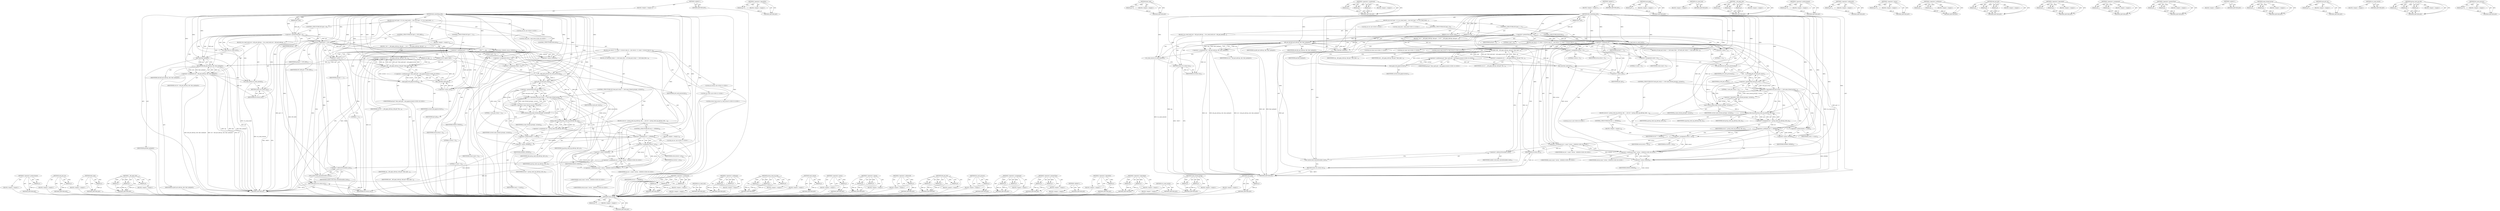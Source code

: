 digraph "task_pgrp" {
vulnerable_212 [label=<(METHOD,read_unlock)>];
vulnerable_213 [label=<(PARAM,p1)>];
vulnerable_214 [label=<(BLOCK,&lt;empty&gt;,&lt;empty&gt;)>];
vulnerable_215 [label=<(METHOD_RETURN,ANY)>];
vulnerable_193 [label=<(METHOD,&lt;operator&gt;.logicalNot)>];
vulnerable_194 [label=<(PARAM,p1)>];
vulnerable_195 [label=<(BLOCK,&lt;empty&gt;,&lt;empty&gt;)>];
vulnerable_196 [label=<(METHOD_RETURN,ANY)>];
vulnerable_148 [label=<(METHOD,find_vpid)>];
vulnerable_149 [label=<(PARAM,p1)>];
vulnerable_150 [label=<(BLOCK,&lt;empty&gt;,&lt;empty&gt;)>];
vulnerable_151 [label=<(METHOD_RETURN,ANY)>];
vulnerable_170 [label=<(METHOD,&lt;operator&gt;.conditional)>];
vulnerable_171 [label=<(PARAM,p1)>];
vulnerable_172 [label=<(PARAM,p2)>];
vulnerable_173 [label=<(PARAM,p3)>];
vulnerable_174 [label=<(BLOCK,&lt;empty&gt;,&lt;empty&gt;)>];
vulnerable_175 [label=<(METHOD_RETURN,ANY)>];
vulnerable_6 [label=<(METHOD,&lt;global&gt;)<SUB>1</SUB>>];
vulnerable_7 [label=<(BLOCK,&lt;empty&gt;,&lt;empty&gt;)<SUB>1</SUB>>];
vulnerable_8 [label=<(METHOD,kill_something_info)<SUB>1</SUB>>];
vulnerable_9 [label=<(PARAM,int sig)<SUB>1</SUB>>];
vulnerable_10 [label=<(PARAM,struct siginfo *info)<SUB>1</SUB>>];
vulnerable_11 [label=<(PARAM,pid_t pid)<SUB>1</SUB>>];
vulnerable_12 [label=<(BLOCK,{
	int ret;

	if (pid &gt; 0) {
		rcu_read_lock();...,{
	int ret;

	if (pid &gt; 0) {
		rcu_read_lock();...)<SUB>2</SUB>>];
vulnerable_13 [label="<(LOCAL,int ret: int)<SUB>3</SUB>>"];
vulnerable_14 [label=<(CONTROL_STRUCTURE,IF,if (pid &gt; 0))<SUB>5</SUB>>];
vulnerable_15 [label=<(&lt;operator&gt;.greaterThan,pid &gt; 0)<SUB>5</SUB>>];
vulnerable_16 [label=<(IDENTIFIER,pid,pid &gt; 0)<SUB>5</SUB>>];
vulnerable_17 [label=<(LITERAL,0,pid &gt; 0)<SUB>5</SUB>>];
vulnerable_18 [label=<(BLOCK,{
		rcu_read_lock();
		ret = kill_pid_info(sig,...,{
		rcu_read_lock();
		ret = kill_pid_info(sig,...)<SUB>5</SUB>>];
vulnerable_19 [label=<(rcu_read_lock,rcu_read_lock())<SUB>6</SUB>>];
vulnerable_20 [label=<(&lt;operator&gt;.assignment,ret = kill_pid_info(sig, info, find_vpid(pid)))<SUB>7</SUB>>];
vulnerable_21 [label=<(IDENTIFIER,ret,ret = kill_pid_info(sig, info, find_vpid(pid)))<SUB>7</SUB>>];
vulnerable_22 [label=<(kill_pid_info,kill_pid_info(sig, info, find_vpid(pid)))<SUB>7</SUB>>];
vulnerable_23 [label=<(IDENTIFIER,sig,kill_pid_info(sig, info, find_vpid(pid)))<SUB>7</SUB>>];
vulnerable_24 [label=<(IDENTIFIER,info,kill_pid_info(sig, info, find_vpid(pid)))<SUB>7</SUB>>];
vulnerable_25 [label=<(find_vpid,find_vpid(pid))<SUB>7</SUB>>];
vulnerable_26 [label=<(IDENTIFIER,pid,find_vpid(pid))<SUB>7</SUB>>];
vulnerable_27 [label=<(rcu_read_unlock,rcu_read_unlock())<SUB>8</SUB>>];
vulnerable_28 [label=<(RETURN,return ret;,return ret;)<SUB>9</SUB>>];
vulnerable_29 [label=<(IDENTIFIER,ret,return ret;)<SUB>9</SUB>>];
vulnerable_30 [label="<(LOCAL,read_lock : read_lock)<SUB>12</SUB>>"];
vulnerable_31 [label=<(CONTROL_STRUCTURE,IF,if (pid != -1))<SUB>13</SUB>>];
vulnerable_32 [label=<(&lt;operator&gt;.notEquals,pid != -1)<SUB>13</SUB>>];
vulnerable_33 [label=<(IDENTIFIER,pid,pid != -1)<SUB>13</SUB>>];
vulnerable_34 [label=<(&lt;operator&gt;.minus,-1)<SUB>13</SUB>>];
vulnerable_35 [label=<(LITERAL,1,-1)<SUB>13</SUB>>];
vulnerable_36 [label=<(BLOCK,{
 		ret = __kill_pgrp_info(sig, info,
				pid ...,{
 		ret = __kill_pgrp_info(sig, info,
				pid ...)<SUB>13</SUB>>];
vulnerable_37 [label=<(&lt;operator&gt;.assignment,ret = __kill_pgrp_info(sig, info,
				pid ? fin...)<SUB>14</SUB>>];
vulnerable_38 [label=<(IDENTIFIER,ret,ret = __kill_pgrp_info(sig, info,
				pid ? fin...)<SUB>14</SUB>>];
vulnerable_39 [label=<(__kill_pgrp_info,__kill_pgrp_info(sig, info,
				pid ? find_vpid...)<SUB>14</SUB>>];
vulnerable_40 [label=<(IDENTIFIER,sig,__kill_pgrp_info(sig, info,
				pid ? find_vpid...)<SUB>14</SUB>>];
vulnerable_41 [label=<(IDENTIFIER,info,__kill_pgrp_info(sig, info,
				pid ? find_vpid...)<SUB>14</SUB>>];
vulnerable_42 [label="<(&lt;operator&gt;.conditional,pid ? find_vpid(-pid) : task_pgrp(current))<SUB>15</SUB>>"];
vulnerable_43 [label="<(IDENTIFIER,pid,pid ? find_vpid(-pid) : task_pgrp(current))<SUB>15</SUB>>"];
vulnerable_44 [label=<(find_vpid,find_vpid(-pid))<SUB>15</SUB>>];
vulnerable_45 [label=<(&lt;operator&gt;.minus,-pid)<SUB>15</SUB>>];
vulnerable_46 [label=<(IDENTIFIER,pid,-pid)<SUB>15</SUB>>];
vulnerable_47 [label=<(task_pgrp,task_pgrp(current))<SUB>15</SUB>>];
vulnerable_48 [label=<(IDENTIFIER,current,task_pgrp(current))<SUB>15</SUB>>];
vulnerable_49 [label=<(CONTROL_STRUCTURE,ELSE,else)<SUB>16</SUB>>];
vulnerable_50 [label=<(BLOCK,{
		int retval = 0, count = 0;
		struct task_st...,{
		int retval = 0, count = 0;
		struct task_st...)<SUB>16</SUB>>];
vulnerable_51 [label="<(LOCAL,int retval: int)<SUB>17</SUB>>"];
vulnerable_52 [label="<(LOCAL,int count: int)<SUB>17</SUB>>"];
vulnerable_53 [label=<(&lt;operator&gt;.assignment,retval = 0)<SUB>17</SUB>>];
vulnerable_54 [label=<(IDENTIFIER,retval,retval = 0)<SUB>17</SUB>>];
vulnerable_55 [label=<(LITERAL,0,retval = 0)<SUB>17</SUB>>];
vulnerable_56 [label=<(&lt;operator&gt;.assignment,count = 0)<SUB>17</SUB>>];
vulnerable_57 [label=<(IDENTIFIER,count,count = 0)<SUB>17</SUB>>];
vulnerable_58 [label=<(LITERAL,0,count = 0)<SUB>17</SUB>>];
vulnerable_59 [label="<(LOCAL,struct task_struct* p: task_struct*)<SUB>18</SUB>>"];
vulnerable_60 [label=<(for_each_process,for_each_process(p))<SUB>20</SUB>>];
vulnerable_61 [label=<(IDENTIFIER,p,for_each_process(p))<SUB>20</SUB>>];
vulnerable_62 [label=<(BLOCK,{
			if (task_pid_vnr(p) &gt; 1 &amp;&amp;
					!same_thre...,{
			if (task_pid_vnr(p) &gt; 1 &amp;&amp;
					!same_thre...)<SUB>20</SUB>>];
vulnerable_63 [label=<(CONTROL_STRUCTURE,IF,if (task_pid_vnr(p) &gt; 1 &amp;&amp;
					!same_thread_group(p, current)))<SUB>21</SUB>>];
vulnerable_64 [label=<(&lt;operator&gt;.logicalAnd,task_pid_vnr(p) &gt; 1 &amp;&amp;
					!same_thread_group(...)<SUB>21</SUB>>];
vulnerable_65 [label=<(&lt;operator&gt;.greaterThan,task_pid_vnr(p) &gt; 1)<SUB>21</SUB>>];
vulnerable_66 [label=<(task_pid_vnr,task_pid_vnr(p))<SUB>21</SUB>>];
vulnerable_67 [label=<(IDENTIFIER,p,task_pid_vnr(p))<SUB>21</SUB>>];
vulnerable_68 [label=<(LITERAL,1,task_pid_vnr(p) &gt; 1)<SUB>21</SUB>>];
vulnerable_69 [label=<(&lt;operator&gt;.logicalNot,!same_thread_group(p, current))<SUB>22</SUB>>];
vulnerable_70 [label=<(same_thread_group,same_thread_group(p, current))<SUB>22</SUB>>];
vulnerable_71 [label=<(IDENTIFIER,p,same_thread_group(p, current))<SUB>22</SUB>>];
vulnerable_72 [label=<(IDENTIFIER,current,same_thread_group(p, current))<SUB>22</SUB>>];
vulnerable_73 [label=<(BLOCK,{
				int err = group_send_sig_info(sig, info, ...,{
				int err = group_send_sig_info(sig, info, ...)<SUB>22</SUB>>];
vulnerable_74 [label="<(LOCAL,int err: int)<SUB>23</SUB>>"];
vulnerable_75 [label=<(&lt;operator&gt;.assignment,err = group_send_sig_info(sig, info, p))<SUB>23</SUB>>];
vulnerable_76 [label=<(IDENTIFIER,err,err = group_send_sig_info(sig, info, p))<SUB>23</SUB>>];
vulnerable_77 [label=<(group_send_sig_info,group_send_sig_info(sig, info, p))<SUB>23</SUB>>];
vulnerable_78 [label=<(IDENTIFIER,sig,group_send_sig_info(sig, info, p))<SUB>23</SUB>>];
vulnerable_79 [label=<(IDENTIFIER,info,group_send_sig_info(sig, info, p))<SUB>23</SUB>>];
vulnerable_80 [label=<(IDENTIFIER,p,group_send_sig_info(sig, info, p))<SUB>23</SUB>>];
vulnerable_81 [label=<(&lt;operator&gt;.preIncrement,++count)<SUB>24</SUB>>];
vulnerable_82 [label=<(IDENTIFIER,count,++count)<SUB>24</SUB>>];
vulnerable_83 [label=<(CONTROL_STRUCTURE,IF,if (err != -EPERM))<SUB>25</SUB>>];
vulnerable_84 [label=<(&lt;operator&gt;.notEquals,err != -EPERM)<SUB>25</SUB>>];
vulnerable_85 [label=<(IDENTIFIER,err,err != -EPERM)<SUB>25</SUB>>];
vulnerable_86 [label=<(&lt;operator&gt;.minus,-EPERM)<SUB>25</SUB>>];
vulnerable_87 [label=<(IDENTIFIER,EPERM,-EPERM)<SUB>25</SUB>>];
vulnerable_88 [label=<(BLOCK,&lt;empty&gt;,&lt;empty&gt;)<SUB>26</SUB>>];
vulnerable_89 [label=<(&lt;operator&gt;.assignment,retval = err)<SUB>26</SUB>>];
vulnerable_90 [label=<(IDENTIFIER,retval,retval = err)<SUB>26</SUB>>];
vulnerable_91 [label=<(IDENTIFIER,err,retval = err)<SUB>26</SUB>>];
vulnerable_92 [label="<(&lt;operator&gt;.assignment,ret = count ? retval : -ESRCH)<SUB>29</SUB>>"];
vulnerable_93 [label="<(IDENTIFIER,ret,ret = count ? retval : -ESRCH)<SUB>29</SUB>>"];
vulnerable_94 [label="<(&lt;operator&gt;.conditional,count ? retval : -ESRCH)<SUB>29</SUB>>"];
vulnerable_95 [label="<(IDENTIFIER,count,count ? retval : -ESRCH)<SUB>29</SUB>>"];
vulnerable_96 [label="<(IDENTIFIER,retval,count ? retval : -ESRCH)<SUB>29</SUB>>"];
vulnerable_97 [label=<(&lt;operator&gt;.minus,-ESRCH)<SUB>29</SUB>>];
vulnerable_98 [label=<(IDENTIFIER,ESRCH,-ESRCH)<SUB>29</SUB>>];
vulnerable_99 [label=<(read_unlock,read_unlock(&amp;tasklist_lock))<SUB>31</SUB>>];
vulnerable_100 [label=<(&lt;operator&gt;.addressOf,&amp;tasklist_lock)<SUB>31</SUB>>];
vulnerable_101 [label=<(IDENTIFIER,tasklist_lock,read_unlock(&amp;tasklist_lock))<SUB>31</SUB>>];
vulnerable_102 [label=<(RETURN,return ret;,return ret;)<SUB>33</SUB>>];
vulnerable_103 [label=<(IDENTIFIER,ret,return ret;)<SUB>33</SUB>>];
vulnerable_104 [label=<(METHOD_RETURN,int)<SUB>1</SUB>>];
vulnerable_106 [label=<(METHOD_RETURN,ANY)<SUB>1</SUB>>];
vulnerable_176 [label=<(METHOD,task_pgrp)>];
vulnerable_177 [label=<(PARAM,p1)>];
vulnerable_178 [label=<(BLOCK,&lt;empty&gt;,&lt;empty&gt;)>];
vulnerable_179 [label=<(METHOD_RETURN,ANY)>];
vulnerable_134 [label=<(METHOD,rcu_read_lock)>];
vulnerable_135 [label=<(BLOCK,&lt;empty&gt;,&lt;empty&gt;)>];
vulnerable_136 [label=<(METHOD_RETURN,ANY)>];
vulnerable_164 [label=<(METHOD,__kill_pgrp_info)>];
vulnerable_165 [label=<(PARAM,p1)>];
vulnerable_166 [label=<(PARAM,p2)>];
vulnerable_167 [label=<(PARAM,p3)>];
vulnerable_168 [label=<(BLOCK,&lt;empty&gt;,&lt;empty&gt;)>];
vulnerable_169 [label=<(METHOD_RETURN,ANY)>];
vulnerable_208 [label=<(METHOD,&lt;operator&gt;.preIncrement)>];
vulnerable_209 [label=<(PARAM,p1)>];
vulnerable_210 [label=<(BLOCK,&lt;empty&gt;,&lt;empty&gt;)>];
vulnerable_211 [label=<(METHOD_RETURN,ANY)>];
vulnerable_216 [label=<(METHOD,&lt;operator&gt;.addressOf)>];
vulnerable_217 [label=<(PARAM,p1)>];
vulnerable_218 [label=<(BLOCK,&lt;empty&gt;,&lt;empty&gt;)>];
vulnerable_219 [label=<(METHOD_RETURN,ANY)>];
vulnerable_160 [label=<(METHOD,&lt;operator&gt;.minus)>];
vulnerable_161 [label=<(PARAM,p1)>];
vulnerable_162 [label=<(BLOCK,&lt;empty&gt;,&lt;empty&gt;)>];
vulnerable_163 [label=<(METHOD_RETURN,ANY)>];
vulnerable_155 [label=<(METHOD,&lt;operator&gt;.notEquals)>];
vulnerable_156 [label=<(PARAM,p1)>];
vulnerable_157 [label=<(PARAM,p2)>];
vulnerable_158 [label=<(BLOCK,&lt;empty&gt;,&lt;empty&gt;)>];
vulnerable_159 [label=<(METHOD_RETURN,ANY)>];
vulnerable_142 [label=<(METHOD,kill_pid_info)>];
vulnerable_143 [label=<(PARAM,p1)>];
vulnerable_144 [label=<(PARAM,p2)>];
vulnerable_145 [label=<(PARAM,p3)>];
vulnerable_146 [label=<(BLOCK,&lt;empty&gt;,&lt;empty&gt;)>];
vulnerable_147 [label=<(METHOD_RETURN,ANY)>];
vulnerable_184 [label=<(METHOD,&lt;operator&gt;.logicalAnd)>];
vulnerable_185 [label=<(PARAM,p1)>];
vulnerable_186 [label=<(PARAM,p2)>];
vulnerable_187 [label=<(BLOCK,&lt;empty&gt;,&lt;empty&gt;)>];
vulnerable_188 [label=<(METHOD_RETURN,ANY)>];
vulnerable_137 [label=<(METHOD,&lt;operator&gt;.assignment)>];
vulnerable_138 [label=<(PARAM,p1)>];
vulnerable_139 [label=<(PARAM,p2)>];
vulnerable_140 [label=<(BLOCK,&lt;empty&gt;,&lt;empty&gt;)>];
vulnerable_141 [label=<(METHOD_RETURN,ANY)>];
vulnerable_129 [label=<(METHOD,&lt;operator&gt;.greaterThan)>];
vulnerable_130 [label=<(PARAM,p1)>];
vulnerable_131 [label=<(PARAM,p2)>];
vulnerable_132 [label=<(BLOCK,&lt;empty&gt;,&lt;empty&gt;)>];
vulnerable_133 [label=<(METHOD_RETURN,ANY)>];
vulnerable_123 [label=<(METHOD,&lt;global&gt;)<SUB>1</SUB>>];
vulnerable_124 [label=<(BLOCK,&lt;empty&gt;,&lt;empty&gt;)>];
vulnerable_125 [label=<(METHOD_RETURN,ANY)>];
vulnerable_197 [label=<(METHOD,same_thread_group)>];
vulnerable_198 [label=<(PARAM,p1)>];
vulnerable_199 [label=<(PARAM,p2)>];
vulnerable_200 [label=<(BLOCK,&lt;empty&gt;,&lt;empty&gt;)>];
vulnerable_201 [label=<(METHOD_RETURN,ANY)>];
vulnerable_189 [label=<(METHOD,task_pid_vnr)>];
vulnerable_190 [label=<(PARAM,p1)>];
vulnerable_191 [label=<(BLOCK,&lt;empty&gt;,&lt;empty&gt;)>];
vulnerable_192 [label=<(METHOD_RETURN,ANY)>];
vulnerable_152 [label=<(METHOD,rcu_read_unlock)>];
vulnerable_153 [label=<(BLOCK,&lt;empty&gt;,&lt;empty&gt;)>];
vulnerable_154 [label=<(METHOD_RETURN,ANY)>];
vulnerable_202 [label=<(METHOD,group_send_sig_info)>];
vulnerable_203 [label=<(PARAM,p1)>];
vulnerable_204 [label=<(PARAM,p2)>];
vulnerable_205 [label=<(PARAM,p3)>];
vulnerable_206 [label=<(BLOCK,&lt;empty&gt;,&lt;empty&gt;)>];
vulnerable_207 [label=<(METHOD_RETURN,ANY)>];
vulnerable_180 [label=<(METHOD,for_each_process)>];
vulnerable_181 [label=<(PARAM,p1)>];
vulnerable_182 [label=<(BLOCK,&lt;empty&gt;,&lt;empty&gt;)>];
vulnerable_183 [label=<(METHOD_RETURN,ANY)>];
fixed_221 [label=<(METHOD,&lt;operator&gt;.preIncrement)>];
fixed_222 [label=<(PARAM,p1)>];
fixed_223 [label=<(BLOCK,&lt;empty&gt;,&lt;empty&gt;)>];
fixed_224 [label=<(METHOD_RETURN,ANY)>];
fixed_202 [label=<(METHOD,task_pid_vnr)>];
fixed_203 [label=<(PARAM,p1)>];
fixed_204 [label=<(BLOCK,&lt;empty&gt;,&lt;empty&gt;)>];
fixed_205 [label=<(METHOD_RETURN,ANY)>];
fixed_156 [label=<(METHOD,find_vpid)>];
fixed_157 [label=<(PARAM,p1)>];
fixed_158 [label=<(BLOCK,&lt;empty&gt;,&lt;empty&gt;)>];
fixed_159 [label=<(METHOD_RETURN,ANY)>];
fixed_177 [label=<(METHOD,__kill_pgrp_info)>];
fixed_178 [label=<(PARAM,p1)>];
fixed_179 [label=<(PARAM,p2)>];
fixed_180 [label=<(PARAM,p3)>];
fixed_181 [label=<(BLOCK,&lt;empty&gt;,&lt;empty&gt;)>];
fixed_182 [label=<(METHOD_RETURN,ANY)>];
fixed_6 [label=<(METHOD,&lt;global&gt;)<SUB>1</SUB>>];
fixed_7 [label=<(BLOCK,&lt;empty&gt;,&lt;empty&gt;)<SUB>1</SUB>>];
fixed_8 [label=<(METHOD,kill_something_info)<SUB>1</SUB>>];
fixed_9 [label=<(PARAM,int sig)<SUB>1</SUB>>];
fixed_10 [label=<(PARAM,struct siginfo *info)<SUB>1</SUB>>];
fixed_11 [label=<(PARAM,pid_t pid)<SUB>1</SUB>>];
fixed_12 [label=<(BLOCK,{
	int ret;

	if (pid &gt; 0) {
		rcu_read_lock();...,{
	int ret;

	if (pid &gt; 0) {
		rcu_read_lock();...)<SUB>2</SUB>>];
fixed_13 [label="<(LOCAL,int ret: int)<SUB>3</SUB>>"];
fixed_14 [label=<(CONTROL_STRUCTURE,IF,if (pid &gt; 0))<SUB>5</SUB>>];
fixed_15 [label=<(&lt;operator&gt;.greaterThan,pid &gt; 0)<SUB>5</SUB>>];
fixed_16 [label=<(IDENTIFIER,pid,pid &gt; 0)<SUB>5</SUB>>];
fixed_17 [label=<(LITERAL,0,pid &gt; 0)<SUB>5</SUB>>];
fixed_18 [label=<(BLOCK,{
		rcu_read_lock();
		ret = kill_pid_info(sig,...,{
		rcu_read_lock();
		ret = kill_pid_info(sig,...)<SUB>5</SUB>>];
fixed_19 [label=<(rcu_read_lock,rcu_read_lock())<SUB>6</SUB>>];
fixed_20 [label=<(&lt;operator&gt;.assignment,ret = kill_pid_info(sig, info, find_vpid(pid)))<SUB>7</SUB>>];
fixed_21 [label=<(IDENTIFIER,ret,ret = kill_pid_info(sig, info, find_vpid(pid)))<SUB>7</SUB>>];
fixed_22 [label=<(kill_pid_info,kill_pid_info(sig, info, find_vpid(pid)))<SUB>7</SUB>>];
fixed_23 [label=<(IDENTIFIER,sig,kill_pid_info(sig, info, find_vpid(pid)))<SUB>7</SUB>>];
fixed_24 [label=<(IDENTIFIER,info,kill_pid_info(sig, info, find_vpid(pid)))<SUB>7</SUB>>];
fixed_25 [label=<(find_vpid,find_vpid(pid))<SUB>7</SUB>>];
fixed_26 [label=<(IDENTIFIER,pid,find_vpid(pid))<SUB>7</SUB>>];
fixed_27 [label=<(rcu_read_unlock,rcu_read_unlock())<SUB>8</SUB>>];
fixed_28 [label=<(RETURN,return ret;,return ret;)<SUB>9</SUB>>];
fixed_29 [label=<(IDENTIFIER,ret,return ret;)<SUB>9</SUB>>];
fixed_30 [label=<(CONTROL_STRUCTURE,IF,if (pid == INT_MIN))<SUB>13</SUB>>];
fixed_31 [label=<(&lt;operator&gt;.equals,pid == INT_MIN)<SUB>13</SUB>>];
fixed_32 [label=<(IDENTIFIER,pid,pid == INT_MIN)<SUB>13</SUB>>];
fixed_33 [label=<(IDENTIFIER,INT_MIN,pid == INT_MIN)<SUB>13</SUB>>];
fixed_34 [label=<(BLOCK,&lt;empty&gt;,&lt;empty&gt;)<SUB>14</SUB>>];
fixed_35 [label=<(RETURN,return -ESRCH;,return -ESRCH;)<SUB>14</SUB>>];
fixed_36 [label=<(&lt;operator&gt;.minus,-ESRCH)<SUB>14</SUB>>];
fixed_37 [label=<(IDENTIFIER,ESRCH,-ESRCH)<SUB>14</SUB>>];
fixed_38 [label="<(LOCAL,read_lock : read_lock)<SUB>16</SUB>>"];
fixed_39 [label=<(CONTROL_STRUCTURE,IF,if (pid != -1))<SUB>17</SUB>>];
fixed_40 [label=<(&lt;operator&gt;.notEquals,pid != -1)<SUB>17</SUB>>];
fixed_41 [label=<(IDENTIFIER,pid,pid != -1)<SUB>17</SUB>>];
fixed_42 [label=<(&lt;operator&gt;.minus,-1)<SUB>17</SUB>>];
fixed_43 [label=<(LITERAL,1,-1)<SUB>17</SUB>>];
fixed_44 [label=<(BLOCK,{
 		ret = __kill_pgrp_info(sig, info,
				pid ...,{
 		ret = __kill_pgrp_info(sig, info,
				pid ...)<SUB>17</SUB>>];
fixed_45 [label=<(&lt;operator&gt;.assignment,ret = __kill_pgrp_info(sig, info,
				pid ? fin...)<SUB>18</SUB>>];
fixed_46 [label=<(IDENTIFIER,ret,ret = __kill_pgrp_info(sig, info,
				pid ? fin...)<SUB>18</SUB>>];
fixed_47 [label=<(__kill_pgrp_info,__kill_pgrp_info(sig, info,
				pid ? find_vpid...)<SUB>18</SUB>>];
fixed_48 [label=<(IDENTIFIER,sig,__kill_pgrp_info(sig, info,
				pid ? find_vpid...)<SUB>18</SUB>>];
fixed_49 [label=<(IDENTIFIER,info,__kill_pgrp_info(sig, info,
				pid ? find_vpid...)<SUB>18</SUB>>];
fixed_50 [label="<(&lt;operator&gt;.conditional,pid ? find_vpid(-pid) : task_pgrp(current))<SUB>19</SUB>>"];
fixed_51 [label="<(IDENTIFIER,pid,pid ? find_vpid(-pid) : task_pgrp(current))<SUB>19</SUB>>"];
fixed_52 [label=<(find_vpid,find_vpid(-pid))<SUB>19</SUB>>];
fixed_53 [label=<(&lt;operator&gt;.minus,-pid)<SUB>19</SUB>>];
fixed_54 [label=<(IDENTIFIER,pid,-pid)<SUB>19</SUB>>];
fixed_55 [label=<(task_pgrp,task_pgrp(current))<SUB>19</SUB>>];
fixed_56 [label=<(IDENTIFIER,current,task_pgrp(current))<SUB>19</SUB>>];
fixed_57 [label=<(CONTROL_STRUCTURE,ELSE,else)<SUB>20</SUB>>];
fixed_58 [label=<(BLOCK,{
		int retval = 0, count = 0;
		struct task_st...,{
		int retval = 0, count = 0;
		struct task_st...)<SUB>20</SUB>>];
fixed_59 [label="<(LOCAL,int retval: int)<SUB>21</SUB>>"];
fixed_60 [label="<(LOCAL,int count: int)<SUB>21</SUB>>"];
fixed_61 [label=<(&lt;operator&gt;.assignment,retval = 0)<SUB>21</SUB>>];
fixed_62 [label=<(IDENTIFIER,retval,retval = 0)<SUB>21</SUB>>];
fixed_63 [label=<(LITERAL,0,retval = 0)<SUB>21</SUB>>];
fixed_64 [label=<(&lt;operator&gt;.assignment,count = 0)<SUB>21</SUB>>];
fixed_65 [label=<(IDENTIFIER,count,count = 0)<SUB>21</SUB>>];
fixed_66 [label=<(LITERAL,0,count = 0)<SUB>21</SUB>>];
fixed_67 [label="<(LOCAL,struct task_struct* p: task_struct*)<SUB>22</SUB>>"];
fixed_68 [label=<(for_each_process,for_each_process(p))<SUB>24</SUB>>];
fixed_69 [label=<(IDENTIFIER,p,for_each_process(p))<SUB>24</SUB>>];
fixed_70 [label=<(BLOCK,{
			if (task_pid_vnr(p) &gt; 1 &amp;&amp;
					!same_thre...,{
			if (task_pid_vnr(p) &gt; 1 &amp;&amp;
					!same_thre...)<SUB>24</SUB>>];
fixed_71 [label=<(CONTROL_STRUCTURE,IF,if (task_pid_vnr(p) &gt; 1 &amp;&amp;
					!same_thread_group(p, current)))<SUB>25</SUB>>];
fixed_72 [label=<(&lt;operator&gt;.logicalAnd,task_pid_vnr(p) &gt; 1 &amp;&amp;
					!same_thread_group(...)<SUB>25</SUB>>];
fixed_73 [label=<(&lt;operator&gt;.greaterThan,task_pid_vnr(p) &gt; 1)<SUB>25</SUB>>];
fixed_74 [label=<(task_pid_vnr,task_pid_vnr(p))<SUB>25</SUB>>];
fixed_75 [label=<(IDENTIFIER,p,task_pid_vnr(p))<SUB>25</SUB>>];
fixed_76 [label=<(LITERAL,1,task_pid_vnr(p) &gt; 1)<SUB>25</SUB>>];
fixed_77 [label=<(&lt;operator&gt;.logicalNot,!same_thread_group(p, current))<SUB>26</SUB>>];
fixed_78 [label=<(same_thread_group,same_thread_group(p, current))<SUB>26</SUB>>];
fixed_79 [label=<(IDENTIFIER,p,same_thread_group(p, current))<SUB>26</SUB>>];
fixed_80 [label=<(IDENTIFIER,current,same_thread_group(p, current))<SUB>26</SUB>>];
fixed_81 [label=<(BLOCK,{
				int err = group_send_sig_info(sig, info, ...,{
				int err = group_send_sig_info(sig, info, ...)<SUB>26</SUB>>];
fixed_82 [label="<(LOCAL,int err: int)<SUB>27</SUB>>"];
fixed_83 [label=<(&lt;operator&gt;.assignment,err = group_send_sig_info(sig, info, p))<SUB>27</SUB>>];
fixed_84 [label=<(IDENTIFIER,err,err = group_send_sig_info(sig, info, p))<SUB>27</SUB>>];
fixed_85 [label=<(group_send_sig_info,group_send_sig_info(sig, info, p))<SUB>27</SUB>>];
fixed_86 [label=<(IDENTIFIER,sig,group_send_sig_info(sig, info, p))<SUB>27</SUB>>];
fixed_87 [label=<(IDENTIFIER,info,group_send_sig_info(sig, info, p))<SUB>27</SUB>>];
fixed_88 [label=<(IDENTIFIER,p,group_send_sig_info(sig, info, p))<SUB>27</SUB>>];
fixed_89 [label=<(&lt;operator&gt;.preIncrement,++count)<SUB>28</SUB>>];
fixed_90 [label=<(IDENTIFIER,count,++count)<SUB>28</SUB>>];
fixed_91 [label=<(CONTROL_STRUCTURE,IF,if (err != -EPERM))<SUB>29</SUB>>];
fixed_92 [label=<(&lt;operator&gt;.notEquals,err != -EPERM)<SUB>29</SUB>>];
fixed_93 [label=<(IDENTIFIER,err,err != -EPERM)<SUB>29</SUB>>];
fixed_94 [label=<(&lt;operator&gt;.minus,-EPERM)<SUB>29</SUB>>];
fixed_95 [label=<(IDENTIFIER,EPERM,-EPERM)<SUB>29</SUB>>];
fixed_96 [label=<(BLOCK,&lt;empty&gt;,&lt;empty&gt;)<SUB>30</SUB>>];
fixed_97 [label=<(&lt;operator&gt;.assignment,retval = err)<SUB>30</SUB>>];
fixed_98 [label=<(IDENTIFIER,retval,retval = err)<SUB>30</SUB>>];
fixed_99 [label=<(IDENTIFIER,err,retval = err)<SUB>30</SUB>>];
fixed_100 [label="<(&lt;operator&gt;.assignment,ret = count ? retval : -ESRCH)<SUB>33</SUB>>"];
fixed_101 [label="<(IDENTIFIER,ret,ret = count ? retval : -ESRCH)<SUB>33</SUB>>"];
fixed_102 [label="<(&lt;operator&gt;.conditional,count ? retval : -ESRCH)<SUB>33</SUB>>"];
fixed_103 [label="<(IDENTIFIER,count,count ? retval : -ESRCH)<SUB>33</SUB>>"];
fixed_104 [label="<(IDENTIFIER,retval,count ? retval : -ESRCH)<SUB>33</SUB>>"];
fixed_105 [label=<(&lt;operator&gt;.minus,-ESRCH)<SUB>33</SUB>>];
fixed_106 [label=<(IDENTIFIER,ESRCH,-ESRCH)<SUB>33</SUB>>];
fixed_107 [label=<(read_unlock,read_unlock(&amp;tasklist_lock))<SUB>35</SUB>>];
fixed_108 [label=<(&lt;operator&gt;.addressOf,&amp;tasklist_lock)<SUB>35</SUB>>];
fixed_109 [label=<(IDENTIFIER,tasklist_lock,read_unlock(&amp;tasklist_lock))<SUB>35</SUB>>];
fixed_110 [label=<(RETURN,return ret;,return ret;)<SUB>37</SUB>>];
fixed_111 [label=<(IDENTIFIER,ret,return ret;)<SUB>37</SUB>>];
fixed_112 [label=<(METHOD_RETURN,int)<SUB>1</SUB>>];
fixed_114 [label=<(METHOD_RETURN,ANY)<SUB>1</SUB>>];
fixed_183 [label=<(METHOD,&lt;operator&gt;.conditional)>];
fixed_184 [label=<(PARAM,p1)>];
fixed_185 [label=<(PARAM,p2)>];
fixed_186 [label=<(PARAM,p3)>];
fixed_187 [label=<(BLOCK,&lt;empty&gt;,&lt;empty&gt;)>];
fixed_188 [label=<(METHOD_RETURN,ANY)>];
fixed_142 [label=<(METHOD,rcu_read_lock)>];
fixed_143 [label=<(BLOCK,&lt;empty&gt;,&lt;empty&gt;)>];
fixed_144 [label=<(METHOD_RETURN,ANY)>];
fixed_172 [label=<(METHOD,&lt;operator&gt;.notEquals)>];
fixed_173 [label=<(PARAM,p1)>];
fixed_174 [label=<(PARAM,p2)>];
fixed_175 [label=<(BLOCK,&lt;empty&gt;,&lt;empty&gt;)>];
fixed_176 [label=<(METHOD_RETURN,ANY)>];
fixed_215 [label=<(METHOD,group_send_sig_info)>];
fixed_216 [label=<(PARAM,p1)>];
fixed_217 [label=<(PARAM,p2)>];
fixed_218 [label=<(PARAM,p3)>];
fixed_219 [label=<(BLOCK,&lt;empty&gt;,&lt;empty&gt;)>];
fixed_220 [label=<(METHOD_RETURN,ANY)>];
fixed_225 [label=<(METHOD,read_unlock)>];
fixed_226 [label=<(PARAM,p1)>];
fixed_227 [label=<(BLOCK,&lt;empty&gt;,&lt;empty&gt;)>];
fixed_228 [label=<(METHOD_RETURN,ANY)>];
fixed_168 [label=<(METHOD,&lt;operator&gt;.minus)>];
fixed_169 [label=<(PARAM,p1)>];
fixed_170 [label=<(BLOCK,&lt;empty&gt;,&lt;empty&gt;)>];
fixed_171 [label=<(METHOD_RETURN,ANY)>];
fixed_163 [label=<(METHOD,&lt;operator&gt;.equals)>];
fixed_164 [label=<(PARAM,p1)>];
fixed_165 [label=<(PARAM,p2)>];
fixed_166 [label=<(BLOCK,&lt;empty&gt;,&lt;empty&gt;)>];
fixed_167 [label=<(METHOD_RETURN,ANY)>];
fixed_229 [label=<(METHOD,&lt;operator&gt;.addressOf)>];
fixed_230 [label=<(PARAM,p1)>];
fixed_231 [label=<(BLOCK,&lt;empty&gt;,&lt;empty&gt;)>];
fixed_232 [label=<(METHOD_RETURN,ANY)>];
fixed_150 [label=<(METHOD,kill_pid_info)>];
fixed_151 [label=<(PARAM,p1)>];
fixed_152 [label=<(PARAM,p2)>];
fixed_153 [label=<(PARAM,p3)>];
fixed_154 [label=<(BLOCK,&lt;empty&gt;,&lt;empty&gt;)>];
fixed_155 [label=<(METHOD_RETURN,ANY)>];
fixed_193 [label=<(METHOD,for_each_process)>];
fixed_194 [label=<(PARAM,p1)>];
fixed_195 [label=<(BLOCK,&lt;empty&gt;,&lt;empty&gt;)>];
fixed_196 [label=<(METHOD_RETURN,ANY)>];
fixed_145 [label=<(METHOD,&lt;operator&gt;.assignment)>];
fixed_146 [label=<(PARAM,p1)>];
fixed_147 [label=<(PARAM,p2)>];
fixed_148 [label=<(BLOCK,&lt;empty&gt;,&lt;empty&gt;)>];
fixed_149 [label=<(METHOD_RETURN,ANY)>];
fixed_137 [label=<(METHOD,&lt;operator&gt;.greaterThan)>];
fixed_138 [label=<(PARAM,p1)>];
fixed_139 [label=<(PARAM,p2)>];
fixed_140 [label=<(BLOCK,&lt;empty&gt;,&lt;empty&gt;)>];
fixed_141 [label=<(METHOD_RETURN,ANY)>];
fixed_131 [label=<(METHOD,&lt;global&gt;)<SUB>1</SUB>>];
fixed_132 [label=<(BLOCK,&lt;empty&gt;,&lt;empty&gt;)>];
fixed_133 [label=<(METHOD_RETURN,ANY)>];
fixed_206 [label=<(METHOD,&lt;operator&gt;.logicalNot)>];
fixed_207 [label=<(PARAM,p1)>];
fixed_208 [label=<(BLOCK,&lt;empty&gt;,&lt;empty&gt;)>];
fixed_209 [label=<(METHOD_RETURN,ANY)>];
fixed_197 [label=<(METHOD,&lt;operator&gt;.logicalAnd)>];
fixed_198 [label=<(PARAM,p1)>];
fixed_199 [label=<(PARAM,p2)>];
fixed_200 [label=<(BLOCK,&lt;empty&gt;,&lt;empty&gt;)>];
fixed_201 [label=<(METHOD_RETURN,ANY)>];
fixed_160 [label=<(METHOD,rcu_read_unlock)>];
fixed_161 [label=<(BLOCK,&lt;empty&gt;,&lt;empty&gt;)>];
fixed_162 [label=<(METHOD_RETURN,ANY)>];
fixed_210 [label=<(METHOD,same_thread_group)>];
fixed_211 [label=<(PARAM,p1)>];
fixed_212 [label=<(PARAM,p2)>];
fixed_213 [label=<(BLOCK,&lt;empty&gt;,&lt;empty&gt;)>];
fixed_214 [label=<(METHOD_RETURN,ANY)>];
fixed_189 [label=<(METHOD,task_pgrp)>];
fixed_190 [label=<(PARAM,p1)>];
fixed_191 [label=<(BLOCK,&lt;empty&gt;,&lt;empty&gt;)>];
fixed_192 [label=<(METHOD_RETURN,ANY)>];
vulnerable_212 -> vulnerable_213  [key=0, label="AST: "];
vulnerable_212 -> vulnerable_213  [key=1, label="DDG: "];
vulnerable_212 -> vulnerable_214  [key=0, label="AST: "];
vulnerable_212 -> vulnerable_215  [key=0, label="AST: "];
vulnerable_212 -> vulnerable_215  [key=1, label="CFG: "];
vulnerable_213 -> vulnerable_215  [key=0, label="DDG: p1"];
vulnerable_193 -> vulnerable_194  [key=0, label="AST: "];
vulnerable_193 -> vulnerable_194  [key=1, label="DDG: "];
vulnerable_193 -> vulnerable_195  [key=0, label="AST: "];
vulnerable_193 -> vulnerable_196  [key=0, label="AST: "];
vulnerable_193 -> vulnerable_196  [key=1, label="CFG: "];
vulnerable_194 -> vulnerable_196  [key=0, label="DDG: p1"];
vulnerable_148 -> vulnerable_149  [key=0, label="AST: "];
vulnerable_148 -> vulnerable_149  [key=1, label="DDG: "];
vulnerable_148 -> vulnerable_150  [key=0, label="AST: "];
vulnerable_148 -> vulnerable_151  [key=0, label="AST: "];
vulnerable_148 -> vulnerable_151  [key=1, label="CFG: "];
vulnerable_149 -> vulnerable_151  [key=0, label="DDG: p1"];
vulnerable_170 -> vulnerable_171  [key=0, label="AST: "];
vulnerable_170 -> vulnerable_171  [key=1, label="DDG: "];
vulnerable_170 -> vulnerable_174  [key=0, label="AST: "];
vulnerable_170 -> vulnerable_172  [key=0, label="AST: "];
vulnerable_170 -> vulnerable_172  [key=1, label="DDG: "];
vulnerable_170 -> vulnerable_175  [key=0, label="AST: "];
vulnerable_170 -> vulnerable_175  [key=1, label="CFG: "];
vulnerable_170 -> vulnerable_173  [key=0, label="AST: "];
vulnerable_170 -> vulnerable_173  [key=1, label="DDG: "];
vulnerable_171 -> vulnerable_175  [key=0, label="DDG: p1"];
vulnerable_172 -> vulnerable_175  [key=0, label="DDG: p2"];
vulnerable_173 -> vulnerable_175  [key=0, label="DDG: p3"];
vulnerable_6 -> vulnerable_7  [key=0, label="AST: "];
vulnerable_6 -> vulnerable_106  [key=0, label="AST: "];
vulnerable_6 -> vulnerable_106  [key=1, label="CFG: "];
vulnerable_7 -> vulnerable_8  [key=0, label="AST: "];
vulnerable_8 -> vulnerable_9  [key=0, label="AST: "];
vulnerable_8 -> vulnerable_9  [key=1, label="DDG: "];
vulnerable_8 -> vulnerable_10  [key=0, label="AST: "];
vulnerable_8 -> vulnerable_10  [key=1, label="DDG: "];
vulnerable_8 -> vulnerable_11  [key=0, label="AST: "];
vulnerable_8 -> vulnerable_11  [key=1, label="DDG: "];
vulnerable_8 -> vulnerable_12  [key=0, label="AST: "];
vulnerable_8 -> vulnerable_104  [key=0, label="AST: "];
vulnerable_8 -> vulnerable_15  [key=0, label="CFG: "];
vulnerable_8 -> vulnerable_15  [key=1, label="DDG: "];
vulnerable_8 -> vulnerable_99  [key=0, label="DDG: "];
vulnerable_8 -> vulnerable_103  [key=0, label="DDG: "];
vulnerable_8 -> vulnerable_19  [key=0, label="DDG: "];
vulnerable_8 -> vulnerable_27  [key=0, label="DDG: "];
vulnerable_8 -> vulnerable_32  [key=0, label="DDG: "];
vulnerable_8 -> vulnerable_29  [key=0, label="DDG: "];
vulnerable_8 -> vulnerable_34  [key=0, label="DDG: "];
vulnerable_8 -> vulnerable_53  [key=0, label="DDG: "];
vulnerable_8 -> vulnerable_56  [key=0, label="DDG: "];
vulnerable_8 -> vulnerable_62  [key=0, label="DDG: "];
vulnerable_8 -> vulnerable_92  [key=0, label="DDG: "];
vulnerable_8 -> vulnerable_22  [key=0, label="DDG: "];
vulnerable_8 -> vulnerable_39  [key=0, label="DDG: "];
vulnerable_8 -> vulnerable_60  [key=0, label="DDG: "];
vulnerable_8 -> vulnerable_25  [key=0, label="DDG: "];
vulnerable_8 -> vulnerable_94  [key=0, label="DDG: "];
vulnerable_8 -> vulnerable_47  [key=0, label="DDG: "];
vulnerable_8 -> vulnerable_97  [key=0, label="DDG: "];
vulnerable_8 -> vulnerable_45  [key=0, label="DDG: "];
vulnerable_8 -> vulnerable_65  [key=0, label="DDG: "];
vulnerable_8 -> vulnerable_81  [key=0, label="DDG: "];
vulnerable_8 -> vulnerable_66  [key=0, label="DDG: "];
vulnerable_8 -> vulnerable_70  [key=0, label="DDG: "];
vulnerable_8 -> vulnerable_77  [key=0, label="DDG: "];
vulnerable_8 -> vulnerable_84  [key=0, label="DDG: "];
vulnerable_8 -> vulnerable_89  [key=0, label="DDG: "];
vulnerable_8 -> vulnerable_86  [key=0, label="DDG: "];
vulnerable_9 -> vulnerable_22  [key=0, label="DDG: sig"];
vulnerable_9 -> vulnerable_39  [key=0, label="DDG: sig"];
vulnerable_9 -> vulnerable_77  [key=0, label="DDG: sig"];
vulnerable_10 -> vulnerable_22  [key=0, label="DDG: info"];
vulnerable_10 -> vulnerable_39  [key=0, label="DDG: info"];
vulnerable_10 -> vulnerable_77  [key=0, label="DDG: info"];
vulnerable_11 -> vulnerable_15  [key=0, label="DDG: pid"];
vulnerable_12 -> vulnerable_13  [key=0, label="AST: "];
vulnerable_12 -> vulnerable_14  [key=0, label="AST: "];
vulnerable_12 -> vulnerable_30  [key=0, label="AST: "];
vulnerable_12 -> vulnerable_31  [key=0, label="AST: "];
vulnerable_12 -> vulnerable_99  [key=0, label="AST: "];
vulnerable_12 -> vulnerable_102  [key=0, label="AST: "];
vulnerable_14 -> vulnerable_15  [key=0, label="AST: "];
vulnerable_14 -> vulnerable_18  [key=0, label="AST: "];
vulnerable_15 -> vulnerable_16  [key=0, label="AST: "];
vulnerable_15 -> vulnerable_17  [key=0, label="AST: "];
vulnerable_15 -> vulnerable_19  [key=0, label="CFG: "];
vulnerable_15 -> vulnerable_19  [key=1, label="CDG: "];
vulnerable_15 -> vulnerable_34  [key=0, label="CFG: "];
vulnerable_15 -> vulnerable_34  [key=1, label="CDG: "];
vulnerable_15 -> vulnerable_104  [key=0, label="DDG: pid &gt; 0"];
vulnerable_15 -> vulnerable_32  [key=0, label="DDG: pid"];
vulnerable_15 -> vulnerable_32  [key=1, label="CDG: "];
vulnerable_15 -> vulnerable_25  [key=0, label="DDG: pid"];
vulnerable_15 -> vulnerable_25  [key=1, label="CDG: "];
vulnerable_15 -> vulnerable_28  [key=0, label="CDG: "];
vulnerable_15 -> vulnerable_99  [key=0, label="CDG: "];
vulnerable_15 -> vulnerable_102  [key=0, label="CDG: "];
vulnerable_15 -> vulnerable_20  [key=0, label="CDG: "];
vulnerable_15 -> vulnerable_22  [key=0, label="CDG: "];
vulnerable_15 -> vulnerable_27  [key=0, label="CDG: "];
vulnerable_15 -> vulnerable_100  [key=0, label="CDG: "];
vulnerable_18 -> vulnerable_19  [key=0, label="AST: "];
vulnerable_18 -> vulnerable_20  [key=0, label="AST: "];
vulnerable_18 -> vulnerable_27  [key=0, label="AST: "];
vulnerable_18 -> vulnerable_28  [key=0, label="AST: "];
vulnerable_19 -> vulnerable_25  [key=0, label="CFG: "];
vulnerable_19 -> vulnerable_104  [key=0, label="DDG: rcu_read_lock()"];
vulnerable_20 -> vulnerable_21  [key=0, label="AST: "];
vulnerable_20 -> vulnerable_22  [key=0, label="AST: "];
vulnerable_20 -> vulnerable_27  [key=0, label="CFG: "];
vulnerable_20 -> vulnerable_104  [key=0, label="DDG: ret"];
vulnerable_20 -> vulnerable_104  [key=1, label="DDG: kill_pid_info(sig, info, find_vpid(pid))"];
vulnerable_20 -> vulnerable_104  [key=2, label="DDG: ret = kill_pid_info(sig, info, find_vpid(pid))"];
vulnerable_20 -> vulnerable_29  [key=0, label="DDG: ret"];
vulnerable_22 -> vulnerable_23  [key=0, label="AST: "];
vulnerable_22 -> vulnerable_24  [key=0, label="AST: "];
vulnerable_22 -> vulnerable_25  [key=0, label="AST: "];
vulnerable_22 -> vulnerable_20  [key=0, label="CFG: "];
vulnerable_22 -> vulnerable_20  [key=1, label="DDG: sig"];
vulnerable_22 -> vulnerable_20  [key=2, label="DDG: info"];
vulnerable_22 -> vulnerable_20  [key=3, label="DDG: find_vpid(pid)"];
vulnerable_22 -> vulnerable_104  [key=0, label="DDG: sig"];
vulnerable_22 -> vulnerable_104  [key=1, label="DDG: info"];
vulnerable_22 -> vulnerable_104  [key=2, label="DDG: find_vpid(pid)"];
vulnerable_25 -> vulnerable_26  [key=0, label="AST: "];
vulnerable_25 -> vulnerable_22  [key=0, label="CFG: "];
vulnerable_25 -> vulnerable_22  [key=1, label="DDG: pid"];
vulnerable_25 -> vulnerable_104  [key=0, label="DDG: pid"];
vulnerable_27 -> vulnerable_28  [key=0, label="CFG: "];
vulnerable_27 -> vulnerable_104  [key=0, label="DDG: rcu_read_unlock()"];
vulnerable_28 -> vulnerable_29  [key=0, label="AST: "];
vulnerable_28 -> vulnerable_104  [key=0, label="CFG: "];
vulnerable_28 -> vulnerable_104  [key=1, label="DDG: &lt;RET&gt;"];
vulnerable_29 -> vulnerable_28  [key=0, label="DDG: ret"];
vulnerable_31 -> vulnerable_32  [key=0, label="AST: "];
vulnerable_31 -> vulnerable_36  [key=0, label="AST: "];
vulnerable_31 -> vulnerable_49  [key=0, label="AST: "];
vulnerable_32 -> vulnerable_33  [key=0, label="AST: "];
vulnerable_32 -> vulnerable_34  [key=0, label="AST: "];
vulnerable_32 -> vulnerable_45  [key=0, label="CFG: "];
vulnerable_32 -> vulnerable_45  [key=1, label="DDG: pid"];
vulnerable_32 -> vulnerable_45  [key=2, label="CDG: "];
vulnerable_32 -> vulnerable_47  [key=0, label="CFG: "];
vulnerable_32 -> vulnerable_47  [key=1, label="CDG: "];
vulnerable_32 -> vulnerable_53  [key=0, label="CFG: "];
vulnerable_32 -> vulnerable_53  [key=1, label="CDG: "];
vulnerable_32 -> vulnerable_94  [key=0, label="CDG: "];
vulnerable_32 -> vulnerable_60  [key=0, label="CDG: "];
vulnerable_32 -> vulnerable_64  [key=0, label="CDG: "];
vulnerable_32 -> vulnerable_42  [key=0, label="CDG: "];
vulnerable_32 -> vulnerable_66  [key=0, label="CDG: "];
vulnerable_32 -> vulnerable_37  [key=0, label="CDG: "];
vulnerable_32 -> vulnerable_56  [key=0, label="CDG: "];
vulnerable_32 -> vulnerable_92  [key=0, label="CDG: "];
vulnerable_32 -> vulnerable_65  [key=0, label="CDG: "];
vulnerable_32 -> vulnerable_39  [key=0, label="CDG: "];
vulnerable_32 -> vulnerable_97  [key=0, label="CDG: "];
vulnerable_32 -> vulnerable_44  [key=0, label="CDG: "];
vulnerable_34 -> vulnerable_35  [key=0, label="AST: "];
vulnerable_34 -> vulnerable_32  [key=0, label="CFG: "];
vulnerable_34 -> vulnerable_32  [key=1, label="DDG: 1"];
vulnerable_36 -> vulnerable_37  [key=0, label="AST: "];
vulnerable_37 -> vulnerable_38  [key=0, label="AST: "];
vulnerable_37 -> vulnerable_39  [key=0, label="AST: "];
vulnerable_37 -> vulnerable_100  [key=0, label="CFG: "];
vulnerable_37 -> vulnerable_103  [key=0, label="DDG: ret"];
vulnerable_39 -> vulnerable_40  [key=0, label="AST: "];
vulnerable_39 -> vulnerable_41  [key=0, label="AST: "];
vulnerable_39 -> vulnerable_42  [key=0, label="AST: "];
vulnerable_39 -> vulnerable_37  [key=0, label="CFG: "];
vulnerable_39 -> vulnerable_37  [key=1, label="DDG: sig"];
vulnerable_39 -> vulnerable_37  [key=2, label="DDG: info"];
vulnerable_39 -> vulnerable_37  [key=3, label="DDG: pid ? find_vpid(-pid) : task_pgrp(current)"];
vulnerable_42 -> vulnerable_43  [key=0, label="AST: "];
vulnerable_42 -> vulnerable_44  [key=0, label="AST: "];
vulnerable_42 -> vulnerable_47  [key=0, label="AST: "];
vulnerable_42 -> vulnerable_39  [key=0, label="CFG: "];
vulnerable_44 -> vulnerable_45  [key=0, label="AST: "];
vulnerable_44 -> vulnerable_42  [key=0, label="CFG: "];
vulnerable_44 -> vulnerable_42  [key=1, label="DDG: -pid"];
vulnerable_44 -> vulnerable_39  [key=0, label="DDG: -pid"];
vulnerable_45 -> vulnerable_46  [key=0, label="AST: "];
vulnerable_45 -> vulnerable_44  [key=0, label="CFG: "];
vulnerable_45 -> vulnerable_44  [key=1, label="DDG: pid"];
vulnerable_47 -> vulnerable_48  [key=0, label="AST: "];
vulnerable_47 -> vulnerable_42  [key=0, label="CFG: "];
vulnerable_47 -> vulnerable_42  [key=1, label="DDG: current"];
vulnerable_47 -> vulnerable_39  [key=0, label="DDG: current"];
vulnerable_49 -> vulnerable_50  [key=0, label="AST: "];
vulnerable_50 -> vulnerable_51  [key=0, label="AST: "];
vulnerable_50 -> vulnerable_52  [key=0, label="AST: "];
vulnerable_50 -> vulnerable_53  [key=0, label="AST: "];
vulnerable_50 -> vulnerable_56  [key=0, label="AST: "];
vulnerable_50 -> vulnerable_59  [key=0, label="AST: "];
vulnerable_50 -> vulnerable_60  [key=0, label="AST: "];
vulnerable_50 -> vulnerable_62  [key=0, label="AST: "];
vulnerable_50 -> vulnerable_92  [key=0, label="AST: "];
vulnerable_53 -> vulnerable_54  [key=0, label="AST: "];
vulnerable_53 -> vulnerable_55  [key=0, label="AST: "];
vulnerable_53 -> vulnerable_56  [key=0, label="CFG: "];
vulnerable_53 -> vulnerable_92  [key=0, label="DDG: retval"];
vulnerable_53 -> vulnerable_94  [key=0, label="DDG: retval"];
vulnerable_56 -> vulnerable_57  [key=0, label="AST: "];
vulnerable_56 -> vulnerable_58  [key=0, label="AST: "];
vulnerable_56 -> vulnerable_60  [key=0, label="CFG: "];
vulnerable_56 -> vulnerable_81  [key=0, label="DDG: count"];
vulnerable_60 -> vulnerable_61  [key=0, label="AST: "];
vulnerable_60 -> vulnerable_66  [key=0, label="CFG: "];
vulnerable_60 -> vulnerable_66  [key=1, label="DDG: p"];
vulnerable_62 -> vulnerable_63  [key=0, label="AST: "];
vulnerable_63 -> vulnerable_64  [key=0, label="AST: "];
vulnerable_63 -> vulnerable_73  [key=0, label="AST: "];
vulnerable_64 -> vulnerable_65  [key=0, label="AST: "];
vulnerable_64 -> vulnerable_69  [key=0, label="AST: "];
vulnerable_64 -> vulnerable_77  [key=0, label="CFG: "];
vulnerable_64 -> vulnerable_77  [key=1, label="CDG: "];
vulnerable_64 -> vulnerable_94  [key=0, label="CFG: "];
vulnerable_64 -> vulnerable_97  [key=0, label="CFG: "];
vulnerable_64 -> vulnerable_75  [key=0, label="CDG: "];
vulnerable_64 -> vulnerable_81  [key=0, label="CDG: "];
vulnerable_64 -> vulnerable_84  [key=0, label="CDG: "];
vulnerable_64 -> vulnerable_86  [key=0, label="CDG: "];
vulnerable_65 -> vulnerable_66  [key=0, label="AST: "];
vulnerable_65 -> vulnerable_68  [key=0, label="AST: "];
vulnerable_65 -> vulnerable_64  [key=0, label="CFG: "];
vulnerable_65 -> vulnerable_64  [key=1, label="DDG: task_pid_vnr(p)"];
vulnerable_65 -> vulnerable_64  [key=2, label="DDG: 1"];
vulnerable_65 -> vulnerable_70  [key=0, label="CFG: "];
vulnerable_65 -> vulnerable_70  [key=1, label="CDG: "];
vulnerable_65 -> vulnerable_69  [key=0, label="CDG: "];
vulnerable_66 -> vulnerable_67  [key=0, label="AST: "];
vulnerable_66 -> vulnerable_65  [key=0, label="CFG: "];
vulnerable_66 -> vulnerable_65  [key=1, label="DDG: p"];
vulnerable_66 -> vulnerable_70  [key=0, label="DDG: p"];
vulnerable_66 -> vulnerable_77  [key=0, label="DDG: p"];
vulnerable_69 -> vulnerable_70  [key=0, label="AST: "];
vulnerable_69 -> vulnerable_64  [key=0, label="CFG: "];
vulnerable_69 -> vulnerable_64  [key=1, label="DDG: same_thread_group(p, current)"];
vulnerable_70 -> vulnerable_71  [key=0, label="AST: "];
vulnerable_70 -> vulnerable_72  [key=0, label="AST: "];
vulnerable_70 -> vulnerable_69  [key=0, label="CFG: "];
vulnerable_70 -> vulnerable_69  [key=1, label="DDG: p"];
vulnerable_70 -> vulnerable_69  [key=2, label="DDG: current"];
vulnerable_70 -> vulnerable_77  [key=0, label="DDG: p"];
vulnerable_73 -> vulnerable_74  [key=0, label="AST: "];
vulnerable_73 -> vulnerable_75  [key=0, label="AST: "];
vulnerable_73 -> vulnerable_81  [key=0, label="AST: "];
vulnerable_73 -> vulnerable_83  [key=0, label="AST: "];
vulnerable_75 -> vulnerable_76  [key=0, label="AST: "];
vulnerable_75 -> vulnerable_77  [key=0, label="AST: "];
vulnerable_75 -> vulnerable_81  [key=0, label="CFG: "];
vulnerable_75 -> vulnerable_84  [key=0, label="DDG: err"];
vulnerable_77 -> vulnerable_78  [key=0, label="AST: "];
vulnerable_77 -> vulnerable_79  [key=0, label="AST: "];
vulnerable_77 -> vulnerable_80  [key=0, label="AST: "];
vulnerable_77 -> vulnerable_75  [key=0, label="CFG: "];
vulnerable_77 -> vulnerable_75  [key=1, label="DDG: sig"];
vulnerable_77 -> vulnerable_75  [key=2, label="DDG: info"];
vulnerable_77 -> vulnerable_75  [key=3, label="DDG: p"];
vulnerable_81 -> vulnerable_82  [key=0, label="AST: "];
vulnerable_81 -> vulnerable_86  [key=0, label="CFG: "];
vulnerable_83 -> vulnerable_84  [key=0, label="AST: "];
vulnerable_83 -> vulnerable_88  [key=0, label="AST: "];
vulnerable_84 -> vulnerable_85  [key=0, label="AST: "];
vulnerable_84 -> vulnerable_86  [key=0, label="AST: "];
vulnerable_84 -> vulnerable_89  [key=0, label="CFG: "];
vulnerable_84 -> vulnerable_89  [key=1, label="DDG: err"];
vulnerable_84 -> vulnerable_89  [key=2, label="CDG: "];
vulnerable_84 -> vulnerable_94  [key=0, label="CFG: "];
vulnerable_84 -> vulnerable_97  [key=0, label="CFG: "];
vulnerable_86 -> vulnerable_87  [key=0, label="AST: "];
vulnerable_86 -> vulnerable_84  [key=0, label="CFG: "];
vulnerable_86 -> vulnerable_84  [key=1, label="DDG: EPERM"];
vulnerable_86 -> vulnerable_104  [key=0, label="DDG: EPERM"];
vulnerable_88 -> vulnerable_89  [key=0, label="AST: "];
vulnerable_89 -> vulnerable_90  [key=0, label="AST: "];
vulnerable_89 -> vulnerable_91  [key=0, label="AST: "];
vulnerable_89 -> vulnerable_94  [key=0, label="CFG: "];
vulnerable_89 -> vulnerable_94  [key=1, label="DDG: retval"];
vulnerable_89 -> vulnerable_97  [key=0, label="CFG: "];
vulnerable_89 -> vulnerable_92  [key=0, label="DDG: retval"];
vulnerable_92 -> vulnerable_93  [key=0, label="AST: "];
vulnerable_92 -> vulnerable_94  [key=0, label="AST: "];
vulnerable_92 -> vulnerable_100  [key=0, label="CFG: "];
vulnerable_92 -> vulnerable_103  [key=0, label="DDG: ret"];
vulnerable_94 -> vulnerable_95  [key=0, label="AST: "];
vulnerable_94 -> vulnerable_96  [key=0, label="AST: "];
vulnerable_94 -> vulnerable_97  [key=0, label="AST: "];
vulnerable_94 -> vulnerable_92  [key=0, label="CFG: "];
vulnerable_97 -> vulnerable_98  [key=0, label="AST: "];
vulnerable_97 -> vulnerable_94  [key=0, label="CFG: "];
vulnerable_97 -> vulnerable_94  [key=1, label="DDG: ESRCH"];
vulnerable_97 -> vulnerable_104  [key=0, label="DDG: ESRCH"];
vulnerable_97 -> vulnerable_92  [key=0, label="DDG: ESRCH"];
vulnerable_99 -> vulnerable_100  [key=0, label="AST: "];
vulnerable_99 -> vulnerable_102  [key=0, label="CFG: "];
vulnerable_100 -> vulnerable_101  [key=0, label="AST: "];
vulnerable_100 -> vulnerable_99  [key=0, label="CFG: "];
vulnerable_102 -> vulnerable_103  [key=0, label="AST: "];
vulnerable_102 -> vulnerable_104  [key=0, label="CFG: "];
vulnerable_102 -> vulnerable_104  [key=1, label="DDG: &lt;RET&gt;"];
vulnerable_103 -> vulnerable_102  [key=0, label="DDG: ret"];
vulnerable_176 -> vulnerable_177  [key=0, label="AST: "];
vulnerable_176 -> vulnerable_177  [key=1, label="DDG: "];
vulnerable_176 -> vulnerable_178  [key=0, label="AST: "];
vulnerable_176 -> vulnerable_179  [key=0, label="AST: "];
vulnerable_176 -> vulnerable_179  [key=1, label="CFG: "];
vulnerable_177 -> vulnerable_179  [key=0, label="DDG: p1"];
vulnerable_134 -> vulnerable_135  [key=0, label="AST: "];
vulnerable_134 -> vulnerable_136  [key=0, label="AST: "];
vulnerable_134 -> vulnerable_136  [key=1, label="CFG: "];
vulnerable_164 -> vulnerable_165  [key=0, label="AST: "];
vulnerable_164 -> vulnerable_165  [key=1, label="DDG: "];
vulnerable_164 -> vulnerable_168  [key=0, label="AST: "];
vulnerable_164 -> vulnerable_166  [key=0, label="AST: "];
vulnerable_164 -> vulnerable_166  [key=1, label="DDG: "];
vulnerable_164 -> vulnerable_169  [key=0, label="AST: "];
vulnerable_164 -> vulnerable_169  [key=1, label="CFG: "];
vulnerable_164 -> vulnerable_167  [key=0, label="AST: "];
vulnerable_164 -> vulnerable_167  [key=1, label="DDG: "];
vulnerable_165 -> vulnerable_169  [key=0, label="DDG: p1"];
vulnerable_166 -> vulnerable_169  [key=0, label="DDG: p2"];
vulnerable_167 -> vulnerable_169  [key=0, label="DDG: p3"];
vulnerable_208 -> vulnerable_209  [key=0, label="AST: "];
vulnerable_208 -> vulnerable_209  [key=1, label="DDG: "];
vulnerable_208 -> vulnerable_210  [key=0, label="AST: "];
vulnerable_208 -> vulnerable_211  [key=0, label="AST: "];
vulnerable_208 -> vulnerable_211  [key=1, label="CFG: "];
vulnerable_209 -> vulnerable_211  [key=0, label="DDG: p1"];
vulnerable_216 -> vulnerable_217  [key=0, label="AST: "];
vulnerable_216 -> vulnerable_217  [key=1, label="DDG: "];
vulnerable_216 -> vulnerable_218  [key=0, label="AST: "];
vulnerable_216 -> vulnerable_219  [key=0, label="AST: "];
vulnerable_216 -> vulnerable_219  [key=1, label="CFG: "];
vulnerable_217 -> vulnerable_219  [key=0, label="DDG: p1"];
vulnerable_160 -> vulnerable_161  [key=0, label="AST: "];
vulnerable_160 -> vulnerable_161  [key=1, label="DDG: "];
vulnerable_160 -> vulnerable_162  [key=0, label="AST: "];
vulnerable_160 -> vulnerable_163  [key=0, label="AST: "];
vulnerable_160 -> vulnerable_163  [key=1, label="CFG: "];
vulnerable_161 -> vulnerable_163  [key=0, label="DDG: p1"];
vulnerable_155 -> vulnerable_156  [key=0, label="AST: "];
vulnerable_155 -> vulnerable_156  [key=1, label="DDG: "];
vulnerable_155 -> vulnerable_158  [key=0, label="AST: "];
vulnerable_155 -> vulnerable_157  [key=0, label="AST: "];
vulnerable_155 -> vulnerable_157  [key=1, label="DDG: "];
vulnerable_155 -> vulnerable_159  [key=0, label="AST: "];
vulnerable_155 -> vulnerable_159  [key=1, label="CFG: "];
vulnerable_156 -> vulnerable_159  [key=0, label="DDG: p1"];
vulnerable_157 -> vulnerable_159  [key=0, label="DDG: p2"];
vulnerable_142 -> vulnerable_143  [key=0, label="AST: "];
vulnerable_142 -> vulnerable_143  [key=1, label="DDG: "];
vulnerable_142 -> vulnerable_146  [key=0, label="AST: "];
vulnerable_142 -> vulnerable_144  [key=0, label="AST: "];
vulnerable_142 -> vulnerable_144  [key=1, label="DDG: "];
vulnerable_142 -> vulnerable_147  [key=0, label="AST: "];
vulnerable_142 -> vulnerable_147  [key=1, label="CFG: "];
vulnerable_142 -> vulnerable_145  [key=0, label="AST: "];
vulnerable_142 -> vulnerable_145  [key=1, label="DDG: "];
vulnerable_143 -> vulnerable_147  [key=0, label="DDG: p1"];
vulnerable_144 -> vulnerable_147  [key=0, label="DDG: p2"];
vulnerable_145 -> vulnerable_147  [key=0, label="DDG: p3"];
vulnerable_184 -> vulnerable_185  [key=0, label="AST: "];
vulnerable_184 -> vulnerable_185  [key=1, label="DDG: "];
vulnerable_184 -> vulnerable_187  [key=0, label="AST: "];
vulnerable_184 -> vulnerable_186  [key=0, label="AST: "];
vulnerable_184 -> vulnerable_186  [key=1, label="DDG: "];
vulnerable_184 -> vulnerable_188  [key=0, label="AST: "];
vulnerable_184 -> vulnerable_188  [key=1, label="CFG: "];
vulnerable_185 -> vulnerable_188  [key=0, label="DDG: p1"];
vulnerable_186 -> vulnerable_188  [key=0, label="DDG: p2"];
vulnerable_137 -> vulnerable_138  [key=0, label="AST: "];
vulnerable_137 -> vulnerable_138  [key=1, label="DDG: "];
vulnerable_137 -> vulnerable_140  [key=0, label="AST: "];
vulnerable_137 -> vulnerable_139  [key=0, label="AST: "];
vulnerable_137 -> vulnerable_139  [key=1, label="DDG: "];
vulnerable_137 -> vulnerable_141  [key=0, label="AST: "];
vulnerable_137 -> vulnerable_141  [key=1, label="CFG: "];
vulnerable_138 -> vulnerable_141  [key=0, label="DDG: p1"];
vulnerable_139 -> vulnerable_141  [key=0, label="DDG: p2"];
vulnerable_129 -> vulnerable_130  [key=0, label="AST: "];
vulnerable_129 -> vulnerable_130  [key=1, label="DDG: "];
vulnerable_129 -> vulnerable_132  [key=0, label="AST: "];
vulnerable_129 -> vulnerable_131  [key=0, label="AST: "];
vulnerable_129 -> vulnerable_131  [key=1, label="DDG: "];
vulnerable_129 -> vulnerable_133  [key=0, label="AST: "];
vulnerable_129 -> vulnerable_133  [key=1, label="CFG: "];
vulnerable_130 -> vulnerable_133  [key=0, label="DDG: p1"];
vulnerable_131 -> vulnerable_133  [key=0, label="DDG: p2"];
vulnerable_123 -> vulnerable_124  [key=0, label="AST: "];
vulnerable_123 -> vulnerable_125  [key=0, label="AST: "];
vulnerable_123 -> vulnerable_125  [key=1, label="CFG: "];
vulnerable_197 -> vulnerable_198  [key=0, label="AST: "];
vulnerable_197 -> vulnerable_198  [key=1, label="DDG: "];
vulnerable_197 -> vulnerable_200  [key=0, label="AST: "];
vulnerable_197 -> vulnerable_199  [key=0, label="AST: "];
vulnerable_197 -> vulnerable_199  [key=1, label="DDG: "];
vulnerable_197 -> vulnerable_201  [key=0, label="AST: "];
vulnerable_197 -> vulnerable_201  [key=1, label="CFG: "];
vulnerable_198 -> vulnerable_201  [key=0, label="DDG: p1"];
vulnerable_199 -> vulnerable_201  [key=0, label="DDG: p2"];
vulnerable_189 -> vulnerable_190  [key=0, label="AST: "];
vulnerable_189 -> vulnerable_190  [key=1, label="DDG: "];
vulnerable_189 -> vulnerable_191  [key=0, label="AST: "];
vulnerable_189 -> vulnerable_192  [key=0, label="AST: "];
vulnerable_189 -> vulnerable_192  [key=1, label="CFG: "];
vulnerable_190 -> vulnerable_192  [key=0, label="DDG: p1"];
vulnerable_152 -> vulnerable_153  [key=0, label="AST: "];
vulnerable_152 -> vulnerable_154  [key=0, label="AST: "];
vulnerable_152 -> vulnerable_154  [key=1, label="CFG: "];
vulnerable_202 -> vulnerable_203  [key=0, label="AST: "];
vulnerable_202 -> vulnerable_203  [key=1, label="DDG: "];
vulnerable_202 -> vulnerable_206  [key=0, label="AST: "];
vulnerable_202 -> vulnerable_204  [key=0, label="AST: "];
vulnerable_202 -> vulnerable_204  [key=1, label="DDG: "];
vulnerable_202 -> vulnerable_207  [key=0, label="AST: "];
vulnerable_202 -> vulnerable_207  [key=1, label="CFG: "];
vulnerable_202 -> vulnerable_205  [key=0, label="AST: "];
vulnerable_202 -> vulnerable_205  [key=1, label="DDG: "];
vulnerable_203 -> vulnerable_207  [key=0, label="DDG: p1"];
vulnerable_204 -> vulnerable_207  [key=0, label="DDG: p2"];
vulnerable_205 -> vulnerable_207  [key=0, label="DDG: p3"];
vulnerable_180 -> vulnerable_181  [key=0, label="AST: "];
vulnerable_180 -> vulnerable_181  [key=1, label="DDG: "];
vulnerable_180 -> vulnerable_182  [key=0, label="AST: "];
vulnerable_180 -> vulnerable_183  [key=0, label="AST: "];
vulnerable_180 -> vulnerable_183  [key=1, label="CFG: "];
vulnerable_181 -> vulnerable_183  [key=0, label="DDG: p1"];
fixed_221 -> fixed_222  [key=0, label="AST: "];
fixed_221 -> fixed_222  [key=1, label="DDG: "];
fixed_221 -> fixed_223  [key=0, label="AST: "];
fixed_221 -> fixed_224  [key=0, label="AST: "];
fixed_221 -> fixed_224  [key=1, label="CFG: "];
fixed_222 -> fixed_224  [key=0, label="DDG: p1"];
fixed_223 -> vulnerable_212  [key=0];
fixed_224 -> vulnerable_212  [key=0];
fixed_202 -> fixed_203  [key=0, label="AST: "];
fixed_202 -> fixed_203  [key=1, label="DDG: "];
fixed_202 -> fixed_204  [key=0, label="AST: "];
fixed_202 -> fixed_205  [key=0, label="AST: "];
fixed_202 -> fixed_205  [key=1, label="CFG: "];
fixed_203 -> fixed_205  [key=0, label="DDG: p1"];
fixed_204 -> vulnerable_212  [key=0];
fixed_205 -> vulnerable_212  [key=0];
fixed_156 -> fixed_157  [key=0, label="AST: "];
fixed_156 -> fixed_157  [key=1, label="DDG: "];
fixed_156 -> fixed_158  [key=0, label="AST: "];
fixed_156 -> fixed_159  [key=0, label="AST: "];
fixed_156 -> fixed_159  [key=1, label="CFG: "];
fixed_157 -> fixed_159  [key=0, label="DDG: p1"];
fixed_158 -> vulnerable_212  [key=0];
fixed_159 -> vulnerable_212  [key=0];
fixed_177 -> fixed_178  [key=0, label="AST: "];
fixed_177 -> fixed_178  [key=1, label="DDG: "];
fixed_177 -> fixed_181  [key=0, label="AST: "];
fixed_177 -> fixed_179  [key=0, label="AST: "];
fixed_177 -> fixed_179  [key=1, label="DDG: "];
fixed_177 -> fixed_182  [key=0, label="AST: "];
fixed_177 -> fixed_182  [key=1, label="CFG: "];
fixed_177 -> fixed_180  [key=0, label="AST: "];
fixed_177 -> fixed_180  [key=1, label="DDG: "];
fixed_178 -> fixed_182  [key=0, label="DDG: p1"];
fixed_179 -> fixed_182  [key=0, label="DDG: p2"];
fixed_180 -> fixed_182  [key=0, label="DDG: p3"];
fixed_181 -> vulnerable_212  [key=0];
fixed_182 -> vulnerable_212  [key=0];
fixed_6 -> fixed_7  [key=0, label="AST: "];
fixed_6 -> fixed_114  [key=0, label="AST: "];
fixed_6 -> fixed_114  [key=1, label="CFG: "];
fixed_7 -> fixed_8  [key=0, label="AST: "];
fixed_8 -> fixed_9  [key=0, label="AST: "];
fixed_8 -> fixed_9  [key=1, label="DDG: "];
fixed_8 -> fixed_10  [key=0, label="AST: "];
fixed_8 -> fixed_10  [key=1, label="DDG: "];
fixed_8 -> fixed_11  [key=0, label="AST: "];
fixed_8 -> fixed_11  [key=1, label="DDG: "];
fixed_8 -> fixed_12  [key=0, label="AST: "];
fixed_8 -> fixed_112  [key=0, label="AST: "];
fixed_8 -> fixed_15  [key=0, label="CFG: "];
fixed_8 -> fixed_15  [key=1, label="DDG: "];
fixed_8 -> fixed_107  [key=0, label="DDG: "];
fixed_8 -> fixed_111  [key=0, label="DDG: "];
fixed_8 -> fixed_19  [key=0, label="DDG: "];
fixed_8 -> fixed_27  [key=0, label="DDG: "];
fixed_8 -> fixed_31  [key=0, label="DDG: "];
fixed_8 -> fixed_40  [key=0, label="DDG: "];
fixed_8 -> fixed_29  [key=0, label="DDG: "];
fixed_8 -> fixed_42  [key=0, label="DDG: "];
fixed_8 -> fixed_61  [key=0, label="DDG: "];
fixed_8 -> fixed_64  [key=0, label="DDG: "];
fixed_8 -> fixed_70  [key=0, label="DDG: "];
fixed_8 -> fixed_100  [key=0, label="DDG: "];
fixed_8 -> fixed_22  [key=0, label="DDG: "];
fixed_8 -> fixed_36  [key=0, label="DDG: "];
fixed_8 -> fixed_47  [key=0, label="DDG: "];
fixed_8 -> fixed_68  [key=0, label="DDG: "];
fixed_8 -> fixed_25  [key=0, label="DDG: "];
fixed_8 -> fixed_102  [key=0, label="DDG: "];
fixed_8 -> fixed_55  [key=0, label="DDG: "];
fixed_8 -> fixed_105  [key=0, label="DDG: "];
fixed_8 -> fixed_53  [key=0, label="DDG: "];
fixed_8 -> fixed_73  [key=0, label="DDG: "];
fixed_8 -> fixed_89  [key=0, label="DDG: "];
fixed_8 -> fixed_74  [key=0, label="DDG: "];
fixed_8 -> fixed_78  [key=0, label="DDG: "];
fixed_8 -> fixed_85  [key=0, label="DDG: "];
fixed_8 -> fixed_92  [key=0, label="DDG: "];
fixed_8 -> fixed_97  [key=0, label="DDG: "];
fixed_8 -> fixed_94  [key=0, label="DDG: "];
fixed_9 -> fixed_22  [key=0, label="DDG: sig"];
fixed_9 -> fixed_47  [key=0, label="DDG: sig"];
fixed_9 -> fixed_85  [key=0, label="DDG: sig"];
fixed_10 -> fixed_22  [key=0, label="DDG: info"];
fixed_10 -> fixed_47  [key=0, label="DDG: info"];
fixed_10 -> fixed_85  [key=0, label="DDG: info"];
fixed_11 -> fixed_15  [key=0, label="DDG: pid"];
fixed_12 -> fixed_13  [key=0, label="AST: "];
fixed_12 -> fixed_14  [key=0, label="AST: "];
fixed_12 -> fixed_30  [key=0, label="AST: "];
fixed_12 -> fixed_38  [key=0, label="AST: "];
fixed_12 -> fixed_39  [key=0, label="AST: "];
fixed_12 -> fixed_107  [key=0, label="AST: "];
fixed_12 -> fixed_110  [key=0, label="AST: "];
fixed_13 -> vulnerable_212  [key=0];
fixed_14 -> fixed_15  [key=0, label="AST: "];
fixed_14 -> fixed_18  [key=0, label="AST: "];
fixed_15 -> fixed_16  [key=0, label="AST: "];
fixed_15 -> fixed_17  [key=0, label="AST: "];
fixed_15 -> fixed_19  [key=0, label="CFG: "];
fixed_15 -> fixed_19  [key=1, label="CDG: "];
fixed_15 -> fixed_31  [key=0, label="CFG: "];
fixed_15 -> fixed_31  [key=1, label="DDG: pid"];
fixed_15 -> fixed_31  [key=2, label="CDG: "];
fixed_15 -> fixed_112  [key=0, label="DDG: pid &gt; 0"];
fixed_15 -> fixed_25  [key=0, label="DDG: pid"];
fixed_15 -> fixed_25  [key=1, label="CDG: "];
fixed_15 -> fixed_28  [key=0, label="CDG: "];
fixed_15 -> fixed_20  [key=0, label="CDG: "];
fixed_15 -> fixed_22  [key=0, label="CDG: "];
fixed_15 -> fixed_27  [key=0, label="CDG: "];
fixed_16 -> vulnerable_212  [key=0];
fixed_17 -> vulnerable_212  [key=0];
fixed_18 -> fixed_19  [key=0, label="AST: "];
fixed_18 -> fixed_20  [key=0, label="AST: "];
fixed_18 -> fixed_27  [key=0, label="AST: "];
fixed_18 -> fixed_28  [key=0, label="AST: "];
fixed_19 -> fixed_25  [key=0, label="CFG: "];
fixed_19 -> fixed_112  [key=0, label="DDG: rcu_read_lock()"];
fixed_20 -> fixed_21  [key=0, label="AST: "];
fixed_20 -> fixed_22  [key=0, label="AST: "];
fixed_20 -> fixed_27  [key=0, label="CFG: "];
fixed_20 -> fixed_112  [key=0, label="DDG: ret"];
fixed_20 -> fixed_112  [key=1, label="DDG: kill_pid_info(sig, info, find_vpid(pid))"];
fixed_20 -> fixed_112  [key=2, label="DDG: ret = kill_pid_info(sig, info, find_vpid(pid))"];
fixed_20 -> fixed_29  [key=0, label="DDG: ret"];
fixed_21 -> vulnerable_212  [key=0];
fixed_22 -> fixed_23  [key=0, label="AST: "];
fixed_22 -> fixed_24  [key=0, label="AST: "];
fixed_22 -> fixed_25  [key=0, label="AST: "];
fixed_22 -> fixed_20  [key=0, label="CFG: "];
fixed_22 -> fixed_20  [key=1, label="DDG: sig"];
fixed_22 -> fixed_20  [key=2, label="DDG: info"];
fixed_22 -> fixed_20  [key=3, label="DDG: find_vpid(pid)"];
fixed_22 -> fixed_112  [key=0, label="DDG: sig"];
fixed_22 -> fixed_112  [key=1, label="DDG: info"];
fixed_22 -> fixed_112  [key=2, label="DDG: find_vpid(pid)"];
fixed_23 -> vulnerable_212  [key=0];
fixed_24 -> vulnerable_212  [key=0];
fixed_25 -> fixed_26  [key=0, label="AST: "];
fixed_25 -> fixed_22  [key=0, label="CFG: "];
fixed_25 -> fixed_22  [key=1, label="DDG: pid"];
fixed_25 -> fixed_112  [key=0, label="DDG: pid"];
fixed_26 -> vulnerable_212  [key=0];
fixed_27 -> fixed_28  [key=0, label="CFG: "];
fixed_27 -> fixed_112  [key=0, label="DDG: rcu_read_unlock()"];
fixed_28 -> fixed_29  [key=0, label="AST: "];
fixed_28 -> fixed_112  [key=0, label="CFG: "];
fixed_28 -> fixed_112  [key=1, label="DDG: &lt;RET&gt;"];
fixed_29 -> fixed_28  [key=0, label="DDG: ret"];
fixed_30 -> fixed_31  [key=0, label="AST: "];
fixed_30 -> fixed_34  [key=0, label="AST: "];
fixed_31 -> fixed_32  [key=0, label="AST: "];
fixed_31 -> fixed_33  [key=0, label="AST: "];
fixed_31 -> fixed_36  [key=0, label="CFG: "];
fixed_31 -> fixed_36  [key=1, label="CDG: "];
fixed_31 -> fixed_42  [key=0, label="CFG: "];
fixed_31 -> fixed_42  [key=1, label="CDG: "];
fixed_31 -> fixed_112  [key=0, label="DDG: INT_MIN"];
fixed_31 -> fixed_40  [key=0, label="DDG: pid"];
fixed_31 -> fixed_40  [key=1, label="CDG: "];
fixed_31 -> fixed_107  [key=0, label="CDG: "];
fixed_31 -> fixed_35  [key=0, label="CDG: "];
fixed_31 -> fixed_110  [key=0, label="CDG: "];
fixed_31 -> fixed_108  [key=0, label="CDG: "];
fixed_32 -> vulnerable_212  [key=0];
fixed_33 -> vulnerable_212  [key=0];
fixed_34 -> fixed_35  [key=0, label="AST: "];
fixed_35 -> fixed_36  [key=0, label="AST: "];
fixed_35 -> fixed_112  [key=0, label="CFG: "];
fixed_35 -> fixed_112  [key=1, label="DDG: &lt;RET&gt;"];
fixed_36 -> fixed_37  [key=0, label="AST: "];
fixed_36 -> fixed_35  [key=0, label="CFG: "];
fixed_36 -> fixed_35  [key=1, label="DDG: -ESRCH"];
fixed_37 -> vulnerable_212  [key=0];
fixed_38 -> vulnerable_212  [key=0];
fixed_39 -> fixed_40  [key=0, label="AST: "];
fixed_39 -> fixed_44  [key=0, label="AST: "];
fixed_39 -> fixed_57  [key=0, label="AST: "];
fixed_40 -> fixed_41  [key=0, label="AST: "];
fixed_40 -> fixed_42  [key=0, label="AST: "];
fixed_40 -> fixed_53  [key=0, label="CFG: "];
fixed_40 -> fixed_53  [key=1, label="DDG: pid"];
fixed_40 -> fixed_53  [key=2, label="CDG: "];
fixed_40 -> fixed_55  [key=0, label="CFG: "];
fixed_40 -> fixed_55  [key=1, label="CDG: "];
fixed_40 -> fixed_61  [key=0, label="CFG: "];
fixed_40 -> fixed_61  [key=1, label="CDG: "];
fixed_40 -> fixed_47  [key=0, label="CDG: "];
fixed_40 -> fixed_68  [key=0, label="CDG: "];
fixed_40 -> fixed_73  [key=0, label="CDG: "];
fixed_40 -> fixed_64  [key=0, label="CDG: "];
fixed_40 -> fixed_102  [key=0, label="CDG: "];
fixed_40 -> fixed_72  [key=0, label="CDG: "];
fixed_40 -> fixed_74  [key=0, label="CDG: "];
fixed_40 -> fixed_45  [key=0, label="CDG: "];
fixed_40 -> fixed_50  [key=0, label="CDG: "];
fixed_40 -> fixed_100  [key=0, label="CDG: "];
fixed_40 -> fixed_52  [key=0, label="CDG: "];
fixed_40 -> fixed_105  [key=0, label="CDG: "];
fixed_41 -> vulnerable_212  [key=0];
fixed_42 -> fixed_43  [key=0, label="AST: "];
fixed_42 -> fixed_40  [key=0, label="CFG: "];
fixed_42 -> fixed_40  [key=1, label="DDG: 1"];
fixed_43 -> vulnerable_212  [key=0];
fixed_44 -> fixed_45  [key=0, label="AST: "];
fixed_45 -> fixed_46  [key=0, label="AST: "];
fixed_45 -> fixed_47  [key=0, label="AST: "];
fixed_45 -> fixed_108  [key=0, label="CFG: "];
fixed_45 -> fixed_111  [key=0, label="DDG: ret"];
fixed_46 -> vulnerable_212  [key=0];
fixed_47 -> fixed_48  [key=0, label="AST: "];
fixed_47 -> fixed_49  [key=0, label="AST: "];
fixed_47 -> fixed_50  [key=0, label="AST: "];
fixed_47 -> fixed_45  [key=0, label="CFG: "];
fixed_47 -> fixed_45  [key=1, label="DDG: sig"];
fixed_47 -> fixed_45  [key=2, label="DDG: info"];
fixed_47 -> fixed_45  [key=3, label="DDG: pid ? find_vpid(-pid) : task_pgrp(current)"];
fixed_48 -> vulnerable_212  [key=0];
fixed_49 -> vulnerable_212  [key=0];
fixed_50 -> fixed_51  [key=0, label="AST: "];
fixed_50 -> fixed_52  [key=0, label="AST: "];
fixed_50 -> fixed_55  [key=0, label="AST: "];
fixed_50 -> fixed_47  [key=0, label="CFG: "];
fixed_51 -> vulnerable_212  [key=0];
fixed_52 -> fixed_53  [key=0, label="AST: "];
fixed_52 -> fixed_50  [key=0, label="CFG: "];
fixed_52 -> fixed_50  [key=1, label="DDG: -pid"];
fixed_52 -> fixed_47  [key=0, label="DDG: -pid"];
fixed_53 -> fixed_54  [key=0, label="AST: "];
fixed_53 -> fixed_52  [key=0, label="CFG: "];
fixed_53 -> fixed_52  [key=1, label="DDG: pid"];
fixed_54 -> vulnerable_212  [key=0];
fixed_55 -> fixed_56  [key=0, label="AST: "];
fixed_55 -> fixed_50  [key=0, label="CFG: "];
fixed_55 -> fixed_50  [key=1, label="DDG: current"];
fixed_55 -> fixed_47  [key=0, label="DDG: current"];
fixed_56 -> vulnerable_212  [key=0];
fixed_57 -> fixed_58  [key=0, label="AST: "];
fixed_58 -> fixed_59  [key=0, label="AST: "];
fixed_58 -> fixed_60  [key=0, label="AST: "];
fixed_58 -> fixed_61  [key=0, label="AST: "];
fixed_58 -> fixed_64  [key=0, label="AST: "];
fixed_58 -> fixed_67  [key=0, label="AST: "];
fixed_58 -> fixed_68  [key=0, label="AST: "];
fixed_58 -> fixed_70  [key=0, label="AST: "];
fixed_58 -> fixed_100  [key=0, label="AST: "];
fixed_59 -> vulnerable_212  [key=0];
fixed_60 -> vulnerable_212  [key=0];
fixed_61 -> fixed_62  [key=0, label="AST: "];
fixed_61 -> fixed_63  [key=0, label="AST: "];
fixed_61 -> fixed_64  [key=0, label="CFG: "];
fixed_61 -> fixed_100  [key=0, label="DDG: retval"];
fixed_61 -> fixed_102  [key=0, label="DDG: retval"];
fixed_62 -> vulnerable_212  [key=0];
fixed_63 -> vulnerable_212  [key=0];
fixed_64 -> fixed_65  [key=0, label="AST: "];
fixed_64 -> fixed_66  [key=0, label="AST: "];
fixed_64 -> fixed_68  [key=0, label="CFG: "];
fixed_64 -> fixed_89  [key=0, label="DDG: count"];
fixed_65 -> vulnerable_212  [key=0];
fixed_66 -> vulnerable_212  [key=0];
fixed_67 -> vulnerable_212  [key=0];
fixed_68 -> fixed_69  [key=0, label="AST: "];
fixed_68 -> fixed_74  [key=0, label="CFG: "];
fixed_68 -> fixed_74  [key=1, label="DDG: p"];
fixed_69 -> vulnerable_212  [key=0];
fixed_70 -> fixed_71  [key=0, label="AST: "];
fixed_71 -> fixed_72  [key=0, label="AST: "];
fixed_71 -> fixed_81  [key=0, label="AST: "];
fixed_72 -> fixed_73  [key=0, label="AST: "];
fixed_72 -> fixed_77  [key=0, label="AST: "];
fixed_72 -> fixed_85  [key=0, label="CFG: "];
fixed_72 -> fixed_85  [key=1, label="CDG: "];
fixed_72 -> fixed_102  [key=0, label="CFG: "];
fixed_72 -> fixed_105  [key=0, label="CFG: "];
fixed_72 -> fixed_94  [key=0, label="CDG: "];
fixed_72 -> fixed_89  [key=0, label="CDG: "];
fixed_72 -> fixed_92  [key=0, label="CDG: "];
fixed_72 -> fixed_83  [key=0, label="CDG: "];
fixed_73 -> fixed_74  [key=0, label="AST: "];
fixed_73 -> fixed_76  [key=0, label="AST: "];
fixed_73 -> fixed_72  [key=0, label="CFG: "];
fixed_73 -> fixed_72  [key=1, label="DDG: task_pid_vnr(p)"];
fixed_73 -> fixed_72  [key=2, label="DDG: 1"];
fixed_73 -> fixed_78  [key=0, label="CFG: "];
fixed_73 -> fixed_78  [key=1, label="CDG: "];
fixed_73 -> fixed_77  [key=0, label="CDG: "];
fixed_74 -> fixed_75  [key=0, label="AST: "];
fixed_74 -> fixed_73  [key=0, label="CFG: "];
fixed_74 -> fixed_73  [key=1, label="DDG: p"];
fixed_74 -> fixed_78  [key=0, label="DDG: p"];
fixed_74 -> fixed_85  [key=0, label="DDG: p"];
fixed_75 -> vulnerable_212  [key=0];
fixed_76 -> vulnerable_212  [key=0];
fixed_77 -> fixed_78  [key=0, label="AST: "];
fixed_77 -> fixed_72  [key=0, label="CFG: "];
fixed_77 -> fixed_72  [key=1, label="DDG: same_thread_group(p, current)"];
fixed_78 -> fixed_79  [key=0, label="AST: "];
fixed_78 -> fixed_80  [key=0, label="AST: "];
fixed_78 -> fixed_77  [key=0, label="CFG: "];
fixed_78 -> fixed_77  [key=1, label="DDG: p"];
fixed_78 -> fixed_77  [key=2, label="DDG: current"];
fixed_78 -> fixed_85  [key=0, label="DDG: p"];
fixed_79 -> vulnerable_212  [key=0];
fixed_80 -> vulnerable_212  [key=0];
fixed_81 -> fixed_82  [key=0, label="AST: "];
fixed_81 -> fixed_83  [key=0, label="AST: "];
fixed_81 -> fixed_89  [key=0, label="AST: "];
fixed_81 -> fixed_91  [key=0, label="AST: "];
fixed_82 -> vulnerable_212  [key=0];
fixed_83 -> fixed_84  [key=0, label="AST: "];
fixed_83 -> fixed_85  [key=0, label="AST: "];
fixed_83 -> fixed_89  [key=0, label="CFG: "];
fixed_83 -> fixed_92  [key=0, label="DDG: err"];
fixed_84 -> vulnerable_212  [key=0];
fixed_85 -> fixed_86  [key=0, label="AST: "];
fixed_85 -> fixed_87  [key=0, label="AST: "];
fixed_85 -> fixed_88  [key=0, label="AST: "];
fixed_85 -> fixed_83  [key=0, label="CFG: "];
fixed_85 -> fixed_83  [key=1, label="DDG: sig"];
fixed_85 -> fixed_83  [key=2, label="DDG: info"];
fixed_85 -> fixed_83  [key=3, label="DDG: p"];
fixed_86 -> vulnerable_212  [key=0];
fixed_87 -> vulnerable_212  [key=0];
fixed_88 -> vulnerable_212  [key=0];
fixed_89 -> fixed_90  [key=0, label="AST: "];
fixed_89 -> fixed_94  [key=0, label="CFG: "];
fixed_90 -> vulnerable_212  [key=0];
fixed_91 -> fixed_92  [key=0, label="AST: "];
fixed_91 -> fixed_96  [key=0, label="AST: "];
fixed_92 -> fixed_93  [key=0, label="AST: "];
fixed_92 -> fixed_94  [key=0, label="AST: "];
fixed_92 -> fixed_97  [key=0, label="CFG: "];
fixed_92 -> fixed_97  [key=1, label="DDG: err"];
fixed_92 -> fixed_97  [key=2, label="CDG: "];
fixed_92 -> fixed_102  [key=0, label="CFG: "];
fixed_92 -> fixed_105  [key=0, label="CFG: "];
fixed_93 -> vulnerable_212  [key=0];
fixed_94 -> fixed_95  [key=0, label="AST: "];
fixed_94 -> fixed_92  [key=0, label="CFG: "];
fixed_94 -> fixed_92  [key=1, label="DDG: EPERM"];
fixed_94 -> fixed_112  [key=0, label="DDG: EPERM"];
fixed_95 -> vulnerable_212  [key=0];
fixed_96 -> fixed_97  [key=0, label="AST: "];
fixed_97 -> fixed_98  [key=0, label="AST: "];
fixed_97 -> fixed_99  [key=0, label="AST: "];
fixed_97 -> fixed_102  [key=0, label="CFG: "];
fixed_97 -> fixed_102  [key=1, label="DDG: retval"];
fixed_97 -> fixed_105  [key=0, label="CFG: "];
fixed_97 -> fixed_100  [key=0, label="DDG: retval"];
fixed_98 -> vulnerable_212  [key=0];
fixed_99 -> vulnerable_212  [key=0];
fixed_100 -> fixed_101  [key=0, label="AST: "];
fixed_100 -> fixed_102  [key=0, label="AST: "];
fixed_100 -> fixed_108  [key=0, label="CFG: "];
fixed_100 -> fixed_111  [key=0, label="DDG: ret"];
fixed_101 -> vulnerable_212  [key=0];
fixed_102 -> fixed_103  [key=0, label="AST: "];
fixed_102 -> fixed_104  [key=0, label="AST: "];
fixed_102 -> fixed_105  [key=0, label="AST: "];
fixed_102 -> fixed_100  [key=0, label="CFG: "];
fixed_103 -> vulnerable_212  [key=0];
fixed_104 -> vulnerable_212  [key=0];
fixed_105 -> fixed_106  [key=0, label="AST: "];
fixed_105 -> fixed_102  [key=0, label="CFG: "];
fixed_105 -> fixed_102  [key=1, label="DDG: ESRCH"];
fixed_105 -> fixed_100  [key=0, label="DDG: ESRCH"];
fixed_106 -> vulnerable_212  [key=0];
fixed_107 -> fixed_108  [key=0, label="AST: "];
fixed_107 -> fixed_110  [key=0, label="CFG: "];
fixed_108 -> fixed_109  [key=0, label="AST: "];
fixed_108 -> fixed_107  [key=0, label="CFG: "];
fixed_109 -> vulnerable_212  [key=0];
fixed_110 -> fixed_111  [key=0, label="AST: "];
fixed_110 -> fixed_112  [key=0, label="CFG: "];
fixed_110 -> fixed_112  [key=1, label="DDG: &lt;RET&gt;"];
fixed_111 -> fixed_110  [key=0, label="DDG: ret"];
fixed_112 -> vulnerable_212  [key=0];
fixed_114 -> vulnerable_212  [key=0];
fixed_183 -> fixed_184  [key=0, label="AST: "];
fixed_183 -> fixed_184  [key=1, label="DDG: "];
fixed_183 -> fixed_187  [key=0, label="AST: "];
fixed_183 -> fixed_185  [key=0, label="AST: "];
fixed_183 -> fixed_185  [key=1, label="DDG: "];
fixed_183 -> fixed_188  [key=0, label="AST: "];
fixed_183 -> fixed_188  [key=1, label="CFG: "];
fixed_183 -> fixed_186  [key=0, label="AST: "];
fixed_183 -> fixed_186  [key=1, label="DDG: "];
fixed_184 -> fixed_188  [key=0, label="DDG: p1"];
fixed_185 -> fixed_188  [key=0, label="DDG: p2"];
fixed_186 -> fixed_188  [key=0, label="DDG: p3"];
fixed_187 -> vulnerable_212  [key=0];
fixed_188 -> vulnerable_212  [key=0];
fixed_142 -> fixed_143  [key=0, label="AST: "];
fixed_142 -> fixed_144  [key=0, label="AST: "];
fixed_142 -> fixed_144  [key=1, label="CFG: "];
fixed_143 -> vulnerable_212  [key=0];
fixed_144 -> vulnerable_212  [key=0];
fixed_172 -> fixed_173  [key=0, label="AST: "];
fixed_172 -> fixed_173  [key=1, label="DDG: "];
fixed_172 -> fixed_175  [key=0, label="AST: "];
fixed_172 -> fixed_174  [key=0, label="AST: "];
fixed_172 -> fixed_174  [key=1, label="DDG: "];
fixed_172 -> fixed_176  [key=0, label="AST: "];
fixed_172 -> fixed_176  [key=1, label="CFG: "];
fixed_173 -> fixed_176  [key=0, label="DDG: p1"];
fixed_174 -> fixed_176  [key=0, label="DDG: p2"];
fixed_175 -> vulnerable_212  [key=0];
fixed_176 -> vulnerable_212  [key=0];
fixed_215 -> fixed_216  [key=0, label="AST: "];
fixed_215 -> fixed_216  [key=1, label="DDG: "];
fixed_215 -> fixed_219  [key=0, label="AST: "];
fixed_215 -> fixed_217  [key=0, label="AST: "];
fixed_215 -> fixed_217  [key=1, label="DDG: "];
fixed_215 -> fixed_220  [key=0, label="AST: "];
fixed_215 -> fixed_220  [key=1, label="CFG: "];
fixed_215 -> fixed_218  [key=0, label="AST: "];
fixed_215 -> fixed_218  [key=1, label="DDG: "];
fixed_216 -> fixed_220  [key=0, label="DDG: p1"];
fixed_217 -> fixed_220  [key=0, label="DDG: p2"];
fixed_218 -> fixed_220  [key=0, label="DDG: p3"];
fixed_219 -> vulnerable_212  [key=0];
fixed_220 -> vulnerable_212  [key=0];
fixed_225 -> fixed_226  [key=0, label="AST: "];
fixed_225 -> fixed_226  [key=1, label="DDG: "];
fixed_225 -> fixed_227  [key=0, label="AST: "];
fixed_225 -> fixed_228  [key=0, label="AST: "];
fixed_225 -> fixed_228  [key=1, label="CFG: "];
fixed_226 -> fixed_228  [key=0, label="DDG: p1"];
fixed_227 -> vulnerable_212  [key=0];
fixed_228 -> vulnerable_212  [key=0];
fixed_168 -> fixed_169  [key=0, label="AST: "];
fixed_168 -> fixed_169  [key=1, label="DDG: "];
fixed_168 -> fixed_170  [key=0, label="AST: "];
fixed_168 -> fixed_171  [key=0, label="AST: "];
fixed_168 -> fixed_171  [key=1, label="CFG: "];
fixed_169 -> fixed_171  [key=0, label="DDG: p1"];
fixed_170 -> vulnerable_212  [key=0];
fixed_171 -> vulnerable_212  [key=0];
fixed_163 -> fixed_164  [key=0, label="AST: "];
fixed_163 -> fixed_164  [key=1, label="DDG: "];
fixed_163 -> fixed_166  [key=0, label="AST: "];
fixed_163 -> fixed_165  [key=0, label="AST: "];
fixed_163 -> fixed_165  [key=1, label="DDG: "];
fixed_163 -> fixed_167  [key=0, label="AST: "];
fixed_163 -> fixed_167  [key=1, label="CFG: "];
fixed_164 -> fixed_167  [key=0, label="DDG: p1"];
fixed_165 -> fixed_167  [key=0, label="DDG: p2"];
fixed_166 -> vulnerable_212  [key=0];
fixed_167 -> vulnerable_212  [key=0];
fixed_229 -> fixed_230  [key=0, label="AST: "];
fixed_229 -> fixed_230  [key=1, label="DDG: "];
fixed_229 -> fixed_231  [key=0, label="AST: "];
fixed_229 -> fixed_232  [key=0, label="AST: "];
fixed_229 -> fixed_232  [key=1, label="CFG: "];
fixed_230 -> fixed_232  [key=0, label="DDG: p1"];
fixed_231 -> vulnerable_212  [key=0];
fixed_232 -> vulnerable_212  [key=0];
fixed_150 -> fixed_151  [key=0, label="AST: "];
fixed_150 -> fixed_151  [key=1, label="DDG: "];
fixed_150 -> fixed_154  [key=0, label="AST: "];
fixed_150 -> fixed_152  [key=0, label="AST: "];
fixed_150 -> fixed_152  [key=1, label="DDG: "];
fixed_150 -> fixed_155  [key=0, label="AST: "];
fixed_150 -> fixed_155  [key=1, label="CFG: "];
fixed_150 -> fixed_153  [key=0, label="AST: "];
fixed_150 -> fixed_153  [key=1, label="DDG: "];
fixed_151 -> fixed_155  [key=0, label="DDG: p1"];
fixed_152 -> fixed_155  [key=0, label="DDG: p2"];
fixed_153 -> fixed_155  [key=0, label="DDG: p3"];
fixed_154 -> vulnerable_212  [key=0];
fixed_155 -> vulnerable_212  [key=0];
fixed_193 -> fixed_194  [key=0, label="AST: "];
fixed_193 -> fixed_194  [key=1, label="DDG: "];
fixed_193 -> fixed_195  [key=0, label="AST: "];
fixed_193 -> fixed_196  [key=0, label="AST: "];
fixed_193 -> fixed_196  [key=1, label="CFG: "];
fixed_194 -> fixed_196  [key=0, label="DDG: p1"];
fixed_195 -> vulnerable_212  [key=0];
fixed_196 -> vulnerable_212  [key=0];
fixed_145 -> fixed_146  [key=0, label="AST: "];
fixed_145 -> fixed_146  [key=1, label="DDG: "];
fixed_145 -> fixed_148  [key=0, label="AST: "];
fixed_145 -> fixed_147  [key=0, label="AST: "];
fixed_145 -> fixed_147  [key=1, label="DDG: "];
fixed_145 -> fixed_149  [key=0, label="AST: "];
fixed_145 -> fixed_149  [key=1, label="CFG: "];
fixed_146 -> fixed_149  [key=0, label="DDG: p1"];
fixed_147 -> fixed_149  [key=0, label="DDG: p2"];
fixed_148 -> vulnerable_212  [key=0];
fixed_149 -> vulnerable_212  [key=0];
fixed_137 -> fixed_138  [key=0, label="AST: "];
fixed_137 -> fixed_138  [key=1, label="DDG: "];
fixed_137 -> fixed_140  [key=0, label="AST: "];
fixed_137 -> fixed_139  [key=0, label="AST: "];
fixed_137 -> fixed_139  [key=1, label="DDG: "];
fixed_137 -> fixed_141  [key=0, label="AST: "];
fixed_137 -> fixed_141  [key=1, label="CFG: "];
fixed_138 -> fixed_141  [key=0, label="DDG: p1"];
fixed_139 -> fixed_141  [key=0, label="DDG: p2"];
fixed_140 -> vulnerable_212  [key=0];
fixed_141 -> vulnerable_212  [key=0];
fixed_131 -> fixed_132  [key=0, label="AST: "];
fixed_131 -> fixed_133  [key=0, label="AST: "];
fixed_131 -> fixed_133  [key=1, label="CFG: "];
fixed_132 -> vulnerable_212  [key=0];
fixed_133 -> vulnerable_212  [key=0];
fixed_206 -> fixed_207  [key=0, label="AST: "];
fixed_206 -> fixed_207  [key=1, label="DDG: "];
fixed_206 -> fixed_208  [key=0, label="AST: "];
fixed_206 -> fixed_209  [key=0, label="AST: "];
fixed_206 -> fixed_209  [key=1, label="CFG: "];
fixed_207 -> fixed_209  [key=0, label="DDG: p1"];
fixed_208 -> vulnerable_212  [key=0];
fixed_209 -> vulnerable_212  [key=0];
fixed_197 -> fixed_198  [key=0, label="AST: "];
fixed_197 -> fixed_198  [key=1, label="DDG: "];
fixed_197 -> fixed_200  [key=0, label="AST: "];
fixed_197 -> fixed_199  [key=0, label="AST: "];
fixed_197 -> fixed_199  [key=1, label="DDG: "];
fixed_197 -> fixed_201  [key=0, label="AST: "];
fixed_197 -> fixed_201  [key=1, label="CFG: "];
fixed_198 -> fixed_201  [key=0, label="DDG: p1"];
fixed_199 -> fixed_201  [key=0, label="DDG: p2"];
fixed_200 -> vulnerable_212  [key=0];
fixed_201 -> vulnerable_212  [key=0];
fixed_160 -> fixed_161  [key=0, label="AST: "];
fixed_160 -> fixed_162  [key=0, label="AST: "];
fixed_160 -> fixed_162  [key=1, label="CFG: "];
fixed_161 -> vulnerable_212  [key=0];
fixed_162 -> vulnerable_212  [key=0];
fixed_210 -> fixed_211  [key=0, label="AST: "];
fixed_210 -> fixed_211  [key=1, label="DDG: "];
fixed_210 -> fixed_213  [key=0, label="AST: "];
fixed_210 -> fixed_212  [key=0, label="AST: "];
fixed_210 -> fixed_212  [key=1, label="DDG: "];
fixed_210 -> fixed_214  [key=0, label="AST: "];
fixed_210 -> fixed_214  [key=1, label="CFG: "];
fixed_211 -> fixed_214  [key=0, label="DDG: p1"];
fixed_212 -> fixed_214  [key=0, label="DDG: p2"];
fixed_213 -> vulnerable_212  [key=0];
fixed_214 -> vulnerable_212  [key=0];
fixed_189 -> fixed_190  [key=0, label="AST: "];
fixed_189 -> fixed_190  [key=1, label="DDG: "];
fixed_189 -> fixed_191  [key=0, label="AST: "];
fixed_189 -> fixed_192  [key=0, label="AST: "];
fixed_189 -> fixed_192  [key=1, label="CFG: "];
fixed_190 -> fixed_192  [key=0, label="DDG: p1"];
fixed_191 -> vulnerable_212  [key=0];
fixed_192 -> vulnerable_212  [key=0];
}
